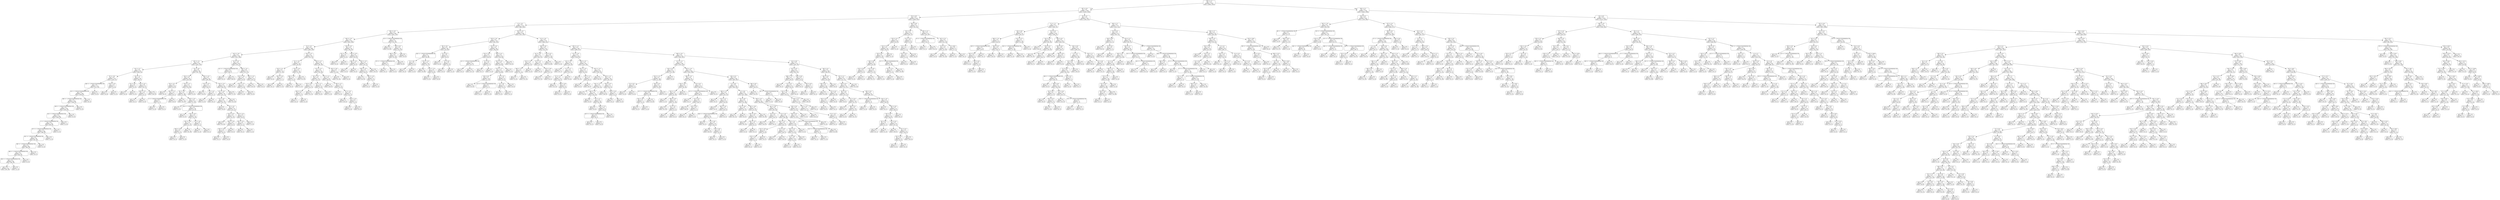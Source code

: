 digraph Tree {
node [shape=box, style="rounded", color="black", fontname=helvetica] ;
edge [fontname=helvetica] ;
0 [label="399 <= 1.3\ngini = 0.5\nsamples = 3347\nvalue = [2602, 2614]"] ;
1 [label="387 <= 0.5\ngini = 0.5\nsamples = 1585\nvalue = [1339, 1106]"] ;
0 -> 1 [labeldistance=2.5, labelangle=45, headlabel="True"] ;
2 [label="153 <= 0.6\ngini = 0.5\nsamples = 1251\nvalue = [1003, 915]"] ;
1 -> 2 ;
3 [label="6 <= -2.0\ngini = 0.5\nsamples = 1172\nvalue = [962, 824]"] ;
2 -> 3 ;
4 [label="302 <= -0.4\ngini = 0.5\nsamples = 463\nvalue = [435, 279]"] ;
3 -> 4 ;
5 [label="160 <= -1.9\ngini = 0.5\nsamples = 433\nvalue = [422, 249]"] ;
4 -> 5 ;
6 [label="22 <= -3.2\ngini = 0.5\nsamples = 388\nvalue = [364, 239]"] ;
5 -> 6 ;
7 [label="102 <= -3.9\ngini = 0.5\nsamples = 303\nvalue = [311, 166]"] ;
6 -> 7 ;
8 [label="287 <= -5.1\ngini = 0.5\nsamples = 255\nvalue = [235, 154]"] ;
7 -> 8 ;
9 [label="85 <= -5.7\ngini = 0.4\nsamples = 157\nvalue = [168, 76]"] ;
8 -> 9 ;
10 [label="87 <= -5.8\ngini = 0.5\nsamples = 121\nvalue = [119, 71]"] ;
9 -> 10 ;
11 [label="269 <= -1.7014117331926443e+38\ngini = 0.5\nsamples = 114\nvalue = [117, 62]"] ;
10 -> 11 ;
12 [label="56 <= -1.7014117331926443e+38\ngini = 0.5\nsamples = 108\nvalue = [108, 62]"] ;
11 -> 12 ;
13 [label="389 <= -1.7014117331926443e+38\ngini = 0.5\nsamples = 106\nvalue = [108, 59]"] ;
12 -> 13 ;
14 [label="199 <= -1.7014117331926443e+38\ngini = 0.5\nsamples = 104\nvalue = [103, 59]"] ;
13 -> 14 ;
15 [label="38 <= -1.7014117331926443e+38\ngini = 0.5\nsamples = 102\nvalue = [100, 59]"] ;
14 -> 15 ;
16 [label="1 <= -1.7014117331926443e+38\ngini = 0.5\nsamples = 101\nvalue = [99, 59]"] ;
15 -> 16 ;
17 [label="357 <= -1.7014117331926443e+38\ngini = 0.5\nsamples = 100\nvalue = [98, 59]"] ;
16 -> 17 ;
18 [label="301 <= -1.7014117331926443e+38\ngini = 0.5\nsamples = 99\nvalue = [97, 59]"] ;
17 -> 18 ;
19 [label="360 <= -1.7014117331926443e+38\ngini = 0.5\nsamples = 98\nvalue = [96, 59]"] ;
18 -> 19 ;
20 [label="380 <= -1.7014117331926443e+38\ngini = 0.5\nsamples = 97\nvalue = [96, 58]"] ;
19 -> 20 ;
21 [label="384 <= -1.7014117331926443e+38\ngini = 0.5\nsamples = 96\nvalue = [94, 58]"] ;
20 -> 21 ;
22 [label="gini = 0.5\nsamples = 95\nvalue = [93, 58]"] ;
21 -> 22 ;
23 [label="gini = 0.0\nsamples = 1\nvalue = [1, 0]"] ;
21 -> 23 ;
24 [label="gini = 0.0\nsamples = 1\nvalue = [2, 0]"] ;
20 -> 24 ;
25 [label="gini = 0.0\nsamples = 1\nvalue = [0, 1]"] ;
19 -> 25 ;
26 [label="gini = 0.0\nsamples = 1\nvalue = [1, 0]"] ;
18 -> 26 ;
27 [label="gini = 0.0\nsamples = 1\nvalue = [1, 0]"] ;
17 -> 27 ;
28 [label="gini = 0.0\nsamples = 1\nvalue = [1, 0]"] ;
16 -> 28 ;
29 [label="gini = 0.0\nsamples = 1\nvalue = [1, 0]"] ;
15 -> 29 ;
30 [label="gini = 0.0\nsamples = 2\nvalue = [3, 0]"] ;
14 -> 30 ;
31 [label="gini = 0.0\nsamples = 2\nvalue = [5, 0]"] ;
13 -> 31 ;
32 [label="gini = 0.0\nsamples = 2\nvalue = [0, 3]"] ;
12 -> 32 ;
33 [label="gini = 0.0\nsamples = 6\nvalue = [9, 0]"] ;
11 -> 33 ;
34 [label="378 <= -4.4\ngini = 0.3\nsamples = 7\nvalue = [2, 9]"] ;
10 -> 34 ;
35 [label="gini = 0.0\nsamples = 5\nvalue = [0, 9]"] ;
34 -> 35 ;
36 [label="gini = 0.0\nsamples = 2\nvalue = [2, 0]"] ;
34 -> 36 ;
37 [label="26 <= -5.7\ngini = 0.2\nsamples = 36\nvalue = [49, 5]"] ;
9 -> 37 ;
38 [label="45 <= -5.6\ngini = 0.4\nsamples = 4\nvalue = [2, 4]"] ;
37 -> 38 ;
39 [label="gini = 0.0\nsamples = 2\nvalue = [0, 4]"] ;
38 -> 39 ;
40 [label="gini = 0.0\nsamples = 2\nvalue = [2, 0]"] ;
38 -> 40 ;
41 [label="323 <= -6.1\ngini = 0.0\nsamples = 32\nvalue = [47, 1]"] ;
37 -> 41 ;
42 [label="259 <= -5.3\ngini = 0.4\nsamples = 3\nvalue = [2, 1]"] ;
41 -> 42 ;
43 [label="gini = 0.0\nsamples = 1\nvalue = [0, 1]"] ;
42 -> 43 ;
44 [label="gini = 0.0\nsamples = 2\nvalue = [2, 0]"] ;
42 -> 44 ;
45 [label="gini = 0.0\nsamples = 29\nvalue = [45, 0]"] ;
41 -> 45 ;
46 [label="20 <= -4.6\ngini = 0.5\nsamples = 98\nvalue = [67, 78]"] ;
8 -> 46 ;
47 [label="330 <= -5.0\ngini = 0.4\nsamples = 44\nvalue = [19, 50]"] ;
46 -> 47 ;
48 [label="38 <= -5.1\ngini = 0.4\nsamples = 10\nvalue = [9, 4]"] ;
47 -> 48 ;
49 [label="gini = 0.0\nsamples = 3\nvalue = [0, 3]"] ;
48 -> 49 ;
50 [label="261 <= -5.1\ngini = 0.2\nsamples = 7\nvalue = [9, 1]"] ;
48 -> 50 ;
51 [label="2 <= -1.7014117331926443e+38\ngini = 0.5\nsamples = 2\nvalue = [1, 1]"] ;
50 -> 51 ;
52 [label="gini = 0.0\nsamples = 1\nvalue = [1, 0]"] ;
51 -> 52 ;
53 [label="gini = 0.0\nsamples = 1\nvalue = [0, 1]"] ;
51 -> 53 ;
54 [label="gini = 0.0\nsamples = 5\nvalue = [8, 0]"] ;
50 -> 54 ;
55 [label="270 <= -1.3\ngini = 0.3\nsamples = 34\nvalue = [10, 46]"] ;
47 -> 55 ;
56 [label="85 <= -4.9\ngini = 0.2\nsamples = 32\nvalue = [7, 46]"] ;
55 -> 56 ;
57 [label="gini = 0.0\nsamples = 14\nvalue = [0, 24]"] ;
56 -> 57 ;
58 [label="198 <= -5.0\ngini = 0.4\nsamples = 18\nvalue = [7, 22]"] ;
56 -> 58 ;
59 [label="gini = 0.0\nsamples = 2\nvalue = [3, 0]"] ;
58 -> 59 ;
60 [label="259 <= -1.7014117331926443e+38\ngini = 0.3\nsamples = 16\nvalue = [4, 22]"] ;
58 -> 60 ;
61 [label="gini = 0.0\nsamples = 1\nvalue = [2, 0]"] ;
60 -> 61 ;
62 [label="393 <= -4.6\ngini = 0.2\nsamples = 15\nvalue = [2, 22]"] ;
60 -> 62 ;
63 [label="291 <= -4.8\ngini = 0.1\nsamples = 13\nvalue = [1, 21]"] ;
62 -> 63 ;
64 [label="208 <= -4.9\ngini = 0.4\nsamples = 2\nvalue = [1, 3]"] ;
63 -> 64 ;
65 [label="gini = 0.0\nsamples = 1\nvalue = [0, 3]"] ;
64 -> 65 ;
66 [label="gini = 0.0\nsamples = 1\nvalue = [1, 0]"] ;
64 -> 66 ;
67 [label="gini = 0.0\nsamples = 11\nvalue = [0, 18]"] ;
63 -> 67 ;
68 [label="67 <= -3.9\ngini = 0.5\nsamples = 2\nvalue = [1, 1]"] ;
62 -> 68 ;
69 [label="gini = 0.0\nsamples = 1\nvalue = [1, 0]"] ;
68 -> 69 ;
70 [label="gini = 0.0\nsamples = 1\nvalue = [0, 1]"] ;
68 -> 70 ;
71 [label="gini = 0.0\nsamples = 2\nvalue = [3, 0]"] ;
55 -> 71 ;
72 [label="284 <= -4.5\ngini = 0.5\nsamples = 54\nvalue = [48, 28]"] ;
46 -> 72 ;
73 [label="273 <= -4.3\ngini = 0.1\nsamples = 14\nvalue = [20, 1]"] ;
72 -> 73 ;
74 [label="gini = 0.0\nsamples = 12\nvalue = [19, 0]"] ;
73 -> 74 ;
75 [label="70 <= -4.2\ngini = 0.5\nsamples = 2\nvalue = [1, 1]"] ;
73 -> 75 ;
76 [label="gini = 0.0\nsamples = 1\nvalue = [1, 0]"] ;
75 -> 76 ;
77 [label="gini = 0.0\nsamples = 1\nvalue = [0, 1]"] ;
75 -> 77 ;
78 [label="254 <= -3.5\ngini = 0.5\nsamples = 40\nvalue = [28, 27]"] ;
72 -> 78 ;
79 [label="237 <= -4.0\ngini = 0.5\nsamples = 34\nvalue = [21, 27]"] ;
78 -> 79 ;
80 [label="25 <= -4.8\ngini = 0.5\nsamples = 28\nvalue = [21, 17]"] ;
79 -> 80 ;
81 [label="gini = 0.0\nsamples = 5\nvalue = [9, 0]"] ;
80 -> 81 ;
82 [label="39 <= -4.2\ngini = 0.5\nsamples = 23\nvalue = [12, 17]"] ;
80 -> 82 ;
83 [label="118 <= -4.4\ngini = 0.3\nsamples = 15\nvalue = [4, 15]"] ;
82 -> 83 ;
84 [label="gini = 0.0\nsamples = 7\nvalue = [0, 10]"] ;
83 -> 84 ;
85 [label="283 <= -3.9\ngini = 0.5\nsamples = 8\nvalue = [4, 5]"] ;
83 -> 85 ;
86 [label="100 <= -4.4\ngini = 0.3\nsamples = 5\nvalue = [4, 1]"] ;
85 -> 86 ;
87 [label="gini = 0.0\nsamples = 1\nvalue = [0, 1]"] ;
86 -> 87 ;
88 [label="gini = 0.0\nsamples = 4\nvalue = [4, 0]"] ;
86 -> 88 ;
89 [label="gini = 0.0\nsamples = 3\nvalue = [0, 4]"] ;
85 -> 89 ;
90 [label="124 <= -4.2\ngini = 0.3\nsamples = 8\nvalue = [8, 2]"] ;
82 -> 90 ;
91 [label="293 <= -4.3\ngini = 0.4\nsamples = 3\nvalue = [1, 2]"] ;
90 -> 91 ;
92 [label="gini = 0.0\nsamples = 2\nvalue = [0, 2]"] ;
91 -> 92 ;
93 [label="gini = 0.0\nsamples = 1\nvalue = [1, 0]"] ;
91 -> 93 ;
94 [label="gini = 0.0\nsamples = 5\nvalue = [7, 0]"] ;
90 -> 94 ;
95 [label="gini = 0.0\nsamples = 6\nvalue = [0, 10]"] ;
79 -> 95 ;
96 [label="gini = 0.0\nsamples = 6\nvalue = [7, 0]"] ;
78 -> 96 ;
97 [label="61 <= -3.5\ngini = 0.2\nsamples = 48\nvalue = [76, 12]"] ;
7 -> 97 ;
98 [label="211 <= -1.7014117331926443e+38\ngini = 0.0\nsamples = 26\nvalue = [49, 1]"] ;
97 -> 98 ;
99 [label="gini = 0.0\nsamples = 1\nvalue = [0, 1]"] ;
98 -> 99 ;
100 [label="gini = 0.0\nsamples = 25\nvalue = [49, 0]"] ;
98 -> 100 ;
101 [label="188 <= -3.4\ngini = 0.4\nsamples = 22\nvalue = [27, 11]"] ;
97 -> 101 ;
102 [label="315 <= -3.8\ngini = 0.4\nsamples = 8\nvalue = [4, 9]"] ;
101 -> 102 ;
103 [label="gini = 0.0\nsamples = 2\nvalue = [3, 0]"] ;
102 -> 103 ;
104 [label="255 <= -3.7\ngini = 0.2\nsamples = 6\nvalue = [1, 9]"] ;
102 -> 104 ;
105 [label="gini = 0.0\nsamples = 1\nvalue = [1, 0]"] ;
104 -> 105 ;
106 [label="gini = 0.0\nsamples = 5\nvalue = [0, 9]"] ;
104 -> 106 ;
107 [label="304 <= -2.4\ngini = 0.1\nsamples = 14\nvalue = [23, 2]"] ;
101 -> 107 ;
108 [label="gini = 0.0\nsamples = 12\nvalue = [23, 0]"] ;
107 -> 108 ;
109 [label="gini = 0.0\nsamples = 2\nvalue = [0, 2]"] ;
107 -> 109 ;
110 [label="370 <= -2.7\ngini = 0.5\nsamples = 85\nvalue = [53, 73]"] ;
6 -> 110 ;
111 [label="33 <= -2.9\ngini = 0.3\nsamples = 35\nvalue = [8, 45]"] ;
110 -> 111 ;
112 [label="116 <= -5.1\ngini = 0.5\nsamples = 14\nvalue = [7, 10]"] ;
111 -> 112 ;
113 [label="gini = 0.0\nsamples = 7\nvalue = [0, 9]"] ;
112 -> 113 ;
114 [label="262 <= -4.0\ngini = 0.2\nsamples = 7\nvalue = [7, 1]"] ;
112 -> 114 ;
115 [label="gini = 0.0\nsamples = 1\nvalue = [0, 1]"] ;
114 -> 115 ;
116 [label="gini = 0.0\nsamples = 6\nvalue = [7, 0]"] ;
114 -> 116 ;
117 [label="170 <= -3.0\ngini = 0.1\nsamples = 21\nvalue = [1, 35]"] ;
111 -> 117 ;
118 [label="268 <= -3.0\ngini = 0.3\nsamples = 3\nvalue = [1, 4]"] ;
117 -> 118 ;
119 [label="gini = 0.0\nsamples = 2\nvalue = [0, 4]"] ;
118 -> 119 ;
120 [label="gini = 0.0\nsamples = 1\nvalue = [1, 0]"] ;
118 -> 120 ;
121 [label="gini = 0.0\nsamples = 18\nvalue = [0, 31]"] ;
117 -> 121 ;
122 [label="259 <= -1.3\ngini = 0.5\nsamples = 50\nvalue = [45, 28]"] ;
110 -> 122 ;
123 [label="217 <= -2.3\ngini = 0.4\nsamples = 43\nvalue = [43, 18]"] ;
122 -> 123 ;
124 [label="49 <= -2.3\ngini = 0.5\nsamples = 19\nvalue = [13, 12]"] ;
123 -> 124 ;
125 [label="179 <= -2.6\ngini = 0.3\nsamples = 13\nvalue = [12, 3]"] ;
124 -> 125 ;
126 [label="282 <= -2.1\ngini = 0.4\nsamples = 4\nvalue = [1, 3]"] ;
125 -> 126 ;
127 [label="gini = 0.0\nsamples = 3\nvalue = [0, 3]"] ;
126 -> 127 ;
128 [label="gini = 0.0\nsamples = 1\nvalue = [1, 0]"] ;
126 -> 128 ;
129 [label="gini = 0.0\nsamples = 9\nvalue = [11, 0]"] ;
125 -> 129 ;
130 [label="81 <= -1.7\ngini = 0.2\nsamples = 6\nvalue = [1, 9]"] ;
124 -> 130 ;
131 [label="gini = 0.0\nsamples = 5\nvalue = [0, 9]"] ;
130 -> 131 ;
132 [label="gini = 0.0\nsamples = 1\nvalue = [1, 0]"] ;
130 -> 132 ;
133 [label="374 <= -2.1\ngini = 0.3\nsamples = 24\nvalue = [30, 6]"] ;
123 -> 133 ;
134 [label="gini = 0.0\nsamples = 12\nvalue = [19, 0]"] ;
133 -> 134 ;
135 [label="148 <= -2.1\ngini = 0.5\nsamples = 12\nvalue = [11, 6]"] ;
133 -> 135 ;
136 [label="gini = 0.0\nsamples = 3\nvalue = [0, 4]"] ;
135 -> 136 ;
137 [label="91 <= -2.0\ngini = 0.3\nsamples = 9\nvalue = [11, 2]"] ;
135 -> 137 ;
138 [label="gini = 0.0\nsamples = 6\nvalue = [10, 0]"] ;
137 -> 138 ;
139 [label="343 <= -2.0\ngini = 0.4\nsamples = 3\nvalue = [1, 2]"] ;
137 -> 139 ;
140 [label="gini = 0.0\nsamples = 1\nvalue = [1, 0]"] ;
139 -> 140 ;
141 [label="gini = 0.0\nsamples = 2\nvalue = [0, 2]"] ;
139 -> 141 ;
142 [label="205 <= -0.6\ngini = 0.3\nsamples = 7\nvalue = [2, 10]"] ;
122 -> 142 ;
143 [label="gini = 0.0\nsamples = 5\nvalue = [0, 10]"] ;
142 -> 143 ;
144 [label="gini = 0.0\nsamples = 2\nvalue = [2, 0]"] ;
142 -> 144 ;
145 [label="163 <= -2.9\ngini = 0.3\nsamples = 45\nvalue = [58, 10]"] ;
5 -> 145 ;
146 [label="151 <= -1.5\ngini = 0.5\nsamples = 5\nvalue = [3, 4]"] ;
145 -> 146 ;
147 [label="gini = 0.0\nsamples = 3\nvalue = [0, 4]"] ;
146 -> 147 ;
148 [label="gini = 0.0\nsamples = 2\nvalue = [3, 0]"] ;
146 -> 148 ;
149 [label="344 <= -2.9\ngini = 0.2\nsamples = 40\nvalue = [55, 6]"] ;
145 -> 149 ;
150 [label="186 <= -1.6\ngini = 0.5\nsamples = 6\nvalue = [4, 4]"] ;
149 -> 150 ;
151 [label="gini = 0.0\nsamples = 3\nvalue = [4, 0]"] ;
150 -> 151 ;
152 [label="gini = 0.0\nsamples = 3\nvalue = [0, 4]"] ;
150 -> 152 ;
153 [label="350 <= -1.9\ngini = 0.1\nsamples = 34\nvalue = [51, 2]"] ;
149 -> 153 ;
154 [label="390 <= -2.0\ngini = 0.2\nsamples = 14\nvalue = [16, 2]"] ;
153 -> 154 ;
155 [label="gini = 0.0\nsamples = 10\nvalue = [14, 0]"] ;
154 -> 155 ;
156 [label="385 <= -1.9\ngini = 0.5\nsamples = 4\nvalue = [2, 2]"] ;
154 -> 156 ;
157 [label="gini = 0.0\nsamples = 2\nvalue = [0, 2]"] ;
156 -> 157 ;
158 [label="gini = 0.0\nsamples = 2\nvalue = [2, 0]"] ;
156 -> 158 ;
159 [label="gini = 0.0\nsamples = 20\nvalue = [35, 0]"] ;
153 -> 159 ;
160 [label="35 <= -1.7014117331926443e+38\ngini = 0.4\nsamples = 30\nvalue = [13, 30]"] ;
4 -> 160 ;
161 [label="gini = 0.0\nsamples = 14\nvalue = [0, 20]"] ;
160 -> 161 ;
162 [label="236 <= 0.4\ngini = 0.5\nsamples = 16\nvalue = [13, 10]"] ;
160 -> 162 ;
163 [label="380 <= -0.4\ngini = 0.4\nsamples = 10\nvalue = [4, 10]"] ;
162 -> 163 ;
164 [label="272 <= -1.7014117331926443e+38\ngini = 0.3\nsamples = 4\nvalue = [4, 1]"] ;
163 -> 164 ;
165 [label="gini = 0.0\nsamples = 1\nvalue = [0, 1]"] ;
164 -> 165 ;
166 [label="gini = 0.0\nsamples = 3\nvalue = [4, 0]"] ;
164 -> 166 ;
167 [label="gini = 0.0\nsamples = 6\nvalue = [0, 9]"] ;
163 -> 167 ;
168 [label="gini = 0.0\nsamples = 6\nvalue = [9, 0]"] ;
162 -> 168 ;
169 [label="324 <= -1.8\ngini = 0.5\nsamples = 709\nvalue = [527, 545]"] ;
3 -> 169 ;
170 [label="178 <= -1.8\ngini = 0.4\nsamples = 130\nvalue = [58, 133]"] ;
169 -> 170 ;
171 [label="86 <= -0.2\ngini = 0.2\nsamples = 66\nvalue = [12, 84]"] ;
170 -> 171 ;
172 [label="204 <= -1.7014117331926443e+38\ngini = 0.1\nsamples = 58\nvalue = [6, 80]"] ;
171 -> 172 ;
173 [label="9 <= -0.9\ngini = 0.5\nsamples = 5\nvalue = [3, 3]"] ;
172 -> 173 ;
174 [label="gini = 0.0\nsamples = 2\nvalue = [0, 3]"] ;
173 -> 174 ;
175 [label="gini = 0.0\nsamples = 3\nvalue = [3, 0]"] ;
173 -> 175 ;
176 [label="274 <= -1.8\ngini = 0.1\nsamples = 53\nvalue = [3, 77]"] ;
172 -> 176 ;
177 [label="gini = 0.0\nsamples = 45\nvalue = [0, 69]"] ;
176 -> 177 ;
178 [label="214 <= -1.9\ngini = 0.4\nsamples = 8\nvalue = [3, 8]"] ;
176 -> 178 ;
179 [label="gini = 0.0\nsamples = 2\nvalue = [3, 0]"] ;
178 -> 179 ;
180 [label="gini = 0.0\nsamples = 6\nvalue = [0, 8]"] ;
178 -> 180 ;
181 [label="23 <= 0.2\ngini = 0.5\nsamples = 8\nvalue = [6, 4]"] ;
171 -> 181 ;
182 [label="gini = 0.0\nsamples = 4\nvalue = [5, 0]"] ;
181 -> 182 ;
183 [label="37 <= 0.9\ngini = 0.3\nsamples = 4\nvalue = [1, 4]"] ;
181 -> 183 ;
184 [label="gini = 0.0\nsamples = 3\nvalue = [0, 4]"] ;
183 -> 184 ;
185 [label="gini = 0.0\nsamples = 1\nvalue = [1, 0]"] ;
183 -> 185 ;
186 [label="155 <= -1.6\ngini = 0.5\nsamples = 64\nvalue = [46, 49]"] ;
170 -> 186 ;
187 [label="374 <= -0.5\ngini = 0.4\nsamples = 21\nvalue = [28, 9]"] ;
186 -> 187 ;
188 [label="54 <= -1.7014117331926443e+38\ngini = 0.1\nsamples = 16\nvalue = [27, 2]"] ;
187 -> 188 ;
189 [label="gini = 0.0\nsamples = 1\nvalue = [0, 2]"] ;
188 -> 189 ;
190 [label="gini = 0.0\nsamples = 15\nvalue = [27, 0]"] ;
188 -> 190 ;
191 [label="37 <= 0.3\ngini = 0.2\nsamples = 5\nvalue = [1, 7]"] ;
187 -> 191 ;
192 [label="gini = 0.0\nsamples = 4\nvalue = [0, 7]"] ;
191 -> 192 ;
193 [label="gini = 0.0\nsamples = 1\nvalue = [1, 0]"] ;
191 -> 193 ;
194 [label="185 <= -0.7\ngini = 0.4\nsamples = 43\nvalue = [18, 40]"] ;
186 -> 194 ;
195 [label="341 <= -0.3\ngini = 0.3\nsamples = 34\nvalue = [8, 40]"] ;
194 -> 195 ;
196 [label="122 <= -1.3\ngini = 0.2\nsamples = 32\nvalue = [6, 40]"] ;
195 -> 196 ;
197 [label="230 <= 0.4\ngini = 0.1\nsamples = 24\nvalue = [1, 35]"] ;
196 -> 197 ;
198 [label="gini = 0.0\nsamples = 22\nvalue = [0, 34]"] ;
197 -> 198 ;
199 [label="112 <= -1.7014117331926443e+38\ngini = 0.5\nsamples = 2\nvalue = [1, 1]"] ;
197 -> 199 ;
200 [label="gini = 0.0\nsamples = 1\nvalue = [0, 1]"] ;
199 -> 200 ;
201 [label="gini = 0.0\nsamples = 1\nvalue = [1, 0]"] ;
199 -> 201 ;
202 [label="12 <= -0.7\ngini = 0.5\nsamples = 8\nvalue = [5, 5]"] ;
196 -> 202 ;
203 [label="8 <= -0.9\ngini = 0.3\nsamples = 6\nvalue = [5, 1]"] ;
202 -> 203 ;
204 [label="gini = 0.0\nsamples = 5\nvalue = [5, 0]"] ;
203 -> 204 ;
205 [label="gini = 0.0\nsamples = 1\nvalue = [0, 1]"] ;
203 -> 205 ;
206 [label="gini = 0.0\nsamples = 2\nvalue = [0, 4]"] ;
202 -> 206 ;
207 [label="gini = 0.0\nsamples = 2\nvalue = [2, 0]"] ;
195 -> 207 ;
208 [label="gini = 0.0\nsamples = 9\nvalue = [10, 0]"] ;
194 -> 208 ;
209 [label="25 <= -1.8\ngini = 0.5\nsamples = 579\nvalue = [469, 412]"] ;
169 -> 209 ;
210 [label="198 <= -0.8\ngini = 0.4\nsamples = 43\nvalue = [21, 55]"] ;
209 -> 210 ;
211 [label="62 <= -1.8\ngini = 0.5\nsamples = 20\nvalue = [20, 15]"] ;
210 -> 211 ;
212 [label="223 <= -1.0\ngini = 0.3\nsamples = 9\nvalue = [3, 12]"] ;
211 -> 212 ;
213 [label="289 <= -3.1\ngini = 0.1\nsamples = 7\nvalue = [1, 12]"] ;
212 -> 213 ;
214 [label="gini = 0.0\nsamples = 1\nvalue = [1, 0]"] ;
213 -> 214 ;
215 [label="gini = 0.0\nsamples = 6\nvalue = [0, 12]"] ;
213 -> 215 ;
216 [label="gini = 0.0\nsamples = 2\nvalue = [2, 0]"] ;
212 -> 216 ;
217 [label="87 <= -2.1\ngini = 0.3\nsamples = 11\nvalue = [17, 3]"] ;
211 -> 217 ;
218 [label="gini = 0.0\nsamples = 2\nvalue = [0, 2]"] ;
217 -> 218 ;
219 [label="376 <= -0.8\ngini = 0.1\nsamples = 9\nvalue = [17, 1]"] ;
217 -> 219 ;
220 [label="gini = 0.0\nsamples = 8\nvalue = [17, 0]"] ;
219 -> 220 ;
221 [label="gini = 0.0\nsamples = 1\nvalue = [0, 1]"] ;
219 -> 221 ;
222 [label="110 <= 0.3\ngini = 0.0\nsamples = 23\nvalue = [1, 40]"] ;
210 -> 222 ;
223 [label="gini = 0.0\nsamples = 22\nvalue = [0, 40]"] ;
222 -> 223 ;
224 [label="gini = 0.0\nsamples = 1\nvalue = [1, 0]"] ;
222 -> 224 ;
225 [label="265 <= -1.2\ngini = 0.5\nsamples = 536\nvalue = [448, 357]"] ;
209 -> 225 ;
226 [label="117 <= -1.8\ngini = 0.4\nsamples = 125\nvalue = [128, 50]"] ;
225 -> 226 ;
227 [label="122 <= -1.9\ngini = 0.5\nsamples = 26\nvalue = [15, 20]"] ;
226 -> 227 ;
228 [label="gini = 0.0\nsamples = 5\nvalue = [0, 7]"] ;
227 -> 228 ;
229 [label="71 <= -1.1\ngini = 0.5\nsamples = 21\nvalue = [15, 13]"] ;
227 -> 229 ;
230 [label="47 <= -1.3\ngini = 0.4\nsamples = 14\nvalue = [15, 5]"] ;
229 -> 230 ;
231 [label="gini = 0.0\nsamples = 8\nvalue = [11, 0]"] ;
230 -> 231 ;
232 [label="388 <= -0.9\ngini = 0.5\nsamples = 6\nvalue = [4, 5]"] ;
230 -> 232 ;
233 [label="gini = 0.0\nsamples = 3\nvalue = [0, 5]"] ;
232 -> 233 ;
234 [label="gini = 0.0\nsamples = 3\nvalue = [4, 0]"] ;
232 -> 234 ;
235 [label="gini = 0.0\nsamples = 7\nvalue = [0, 8]"] ;
229 -> 235 ;
236 [label="339 <= -1.9\ngini = 0.3\nsamples = 99\nvalue = [113, 30]"] ;
226 -> 236 ;
237 [label="241 <= -1.6\ngini = 0.5\nsamples = 15\nvalue = [8, 14]"] ;
236 -> 237 ;
238 [label="gini = 0.0\nsamples = 8\nvalue = [0, 12]"] ;
237 -> 238 ;
239 [label="122 <= -1.7\ngini = 0.3\nsamples = 7\nvalue = [8, 2]"] ;
237 -> 239 ;
240 [label="gini = 0.0\nsamples = 2\nvalue = [0, 2]"] ;
239 -> 240 ;
241 [label="gini = 0.0\nsamples = 5\nvalue = [8, 0]"] ;
239 -> 241 ;
242 [label="307 <= -1.5\ngini = 0.2\nsamples = 84\nvalue = [105, 16]"] ;
236 -> 242 ;
243 [label="gini = 0.0\nsamples = 26\nvalue = [44, 0]"] ;
242 -> 243 ;
244 [label="158 <= -1.3\ngini = 0.3\nsamples = 58\nvalue = [61, 16]"] ;
242 -> 244 ;
245 [label="361 <= -1.7\ngini = 0.5\nsamples = 27\nvalue = [20, 14]"] ;
244 -> 245 ;
246 [label="gini = 0.0\nsamples = 6\nvalue = [10, 0]"] ;
245 -> 246 ;
247 [label="268 <= -1.5\ngini = 0.5\nsamples = 21\nvalue = [10, 14]"] ;
245 -> 247 ;
248 [label="gini = 0.0\nsamples = 3\nvalue = [4, 0]"] ;
247 -> 248 ;
249 [label="73 <= -1.5\ngini = 0.4\nsamples = 18\nvalue = [6, 14]"] ;
247 -> 249 ;
250 [label="gini = 0.0\nsamples = 7\nvalue = [0, 9]"] ;
249 -> 250 ;
251 [label="306 <= -1.3\ngini = 0.5\nsamples = 11\nvalue = [6, 5]"] ;
249 -> 251 ;
252 [label="267 <= -1.7014117331926443e+38\ngini = 0.2\nsamples = 7\nvalue = [6, 1]"] ;
251 -> 252 ;
253 [label="gini = 0.0\nsamples = 1\nvalue = [0, 1]"] ;
252 -> 253 ;
254 [label="gini = 0.0\nsamples = 6\nvalue = [6, 0]"] ;
252 -> 254 ;
255 [label="gini = 0.0\nsamples = 4\nvalue = [0, 4]"] ;
251 -> 255 ;
256 [label="350 <= -0.3\ngini = 0.1\nsamples = 31\nvalue = [41, 2]"] ;
244 -> 256 ;
257 [label="gini = 0.0\nsamples = 26\nvalue = [38, 0]"] ;
256 -> 257 ;
258 [label="256 <= -0.4\ngini = 0.5\nsamples = 5\nvalue = [3, 2]"] ;
256 -> 258 ;
259 [label="gini = 0.0\nsamples = 2\nvalue = [0, 2]"] ;
258 -> 259 ;
260 [label="gini = 0.0\nsamples = 3\nvalue = [3, 0]"] ;
258 -> 260 ;
261 [label="399 <= -0.2\ngini = 0.5\nsamples = 411\nvalue = [320, 307]"] ;
225 -> 261 ;
262 [label="117 <= -1.3\ngini = 0.5\nsamples = 240\nvalue = [153, 214]"] ;
261 -> 262 ;
263 [label="150 <= 0.2\ngini = 0.3\nsamples = 36\nvalue = [11, 48]"] ;
262 -> 263 ;
264 [label="103 <= -1.4\ngini = 0.2\nsamples = 33\nvalue = [7, 48]"] ;
263 -> 264 ;
265 [label="14 <= 0.3\ngini = 0.5\nsamples = 4\nvalue = [5, 4]"] ;
264 -> 265 ;
266 [label="gini = 0.0\nsamples = 3\nvalue = [5, 0]"] ;
265 -> 266 ;
267 [label="gini = 0.0\nsamples = 1\nvalue = [0, 4]"] ;
265 -> 267 ;
268 [label="164 <= 2.6\ngini = 0.1\nsamples = 29\nvalue = [2, 44]"] ;
264 -> 268 ;
269 [label="121 <= -1.7014117331926443e+38\ngini = 0.0\nsamples = 28\nvalue = [1, 44]"] ;
268 -> 269 ;
270 [label="96 <= -1.6\ngini = 0.3\nsamples = 3\nvalue = [1, 5]"] ;
269 -> 270 ;
271 [label="gini = 0.0\nsamples = 2\nvalue = [0, 5]"] ;
270 -> 271 ;
272 [label="gini = 0.0\nsamples = 1\nvalue = [1, 0]"] ;
270 -> 272 ;
273 [label="gini = 0.0\nsamples = 25\nvalue = [0, 39]"] ;
269 -> 273 ;
274 [label="gini = 0.0\nsamples = 1\nvalue = [1, 0]"] ;
268 -> 274 ;
275 [label="gini = 0.0\nsamples = 3\nvalue = [4, 0]"] ;
263 -> 275 ;
276 [label="159 <= -1.0\ngini = 0.5\nsamples = 204\nvalue = [142, 166]"] ;
262 -> 276 ;
277 [label="396 <= -1.0\ngini = 0.4\nsamples = 41\nvalue = [46, 21]"] ;
276 -> 277 ;
278 [label="220 <= -0.7\ngini = 0.4\nsamples = 17\nvalue = [8, 16]"] ;
277 -> 278 ;
279 [label="343 <= -1.2\ngini = 0.2\nsamples = 13\nvalue = [2, 16]"] ;
278 -> 279 ;
280 [label="gini = 0.0\nsamples = 1\nvalue = [1, 0]"] ;
279 -> 280 ;
281 [label="388 <= -0.9\ngini = 0.1\nsamples = 12\nvalue = [1, 16]"] ;
279 -> 281 ;
282 [label="gini = 0.0\nsamples = 10\nvalue = [0, 14]"] ;
281 -> 282 ;
283 [label="53 <= -0.7\ngini = 0.4\nsamples = 2\nvalue = [1, 2]"] ;
281 -> 283 ;
284 [label="gini = 0.0\nsamples = 1\nvalue = [1, 0]"] ;
283 -> 284 ;
285 [label="gini = 0.0\nsamples = 1\nvalue = [0, 2]"] ;
283 -> 285 ;
286 [label="gini = 0.0\nsamples = 4\nvalue = [6, 0]"] ;
278 -> 286 ;
287 [label="20 <= 0.5\ngini = 0.2\nsamples = 24\nvalue = [38, 5]"] ;
277 -> 287 ;
288 [label="115 <= -1.7014117331926443e+38\ngini = 0.1\nsamples = 22\nvalue = [38, 2]"] ;
287 -> 288 ;
289 [label="gini = 0.0\nsamples = 1\nvalue = [0, 1]"] ;
288 -> 289 ;
290 [label="115 <= 0.1\ngini = 0.0\nsamples = 21\nvalue = [38, 1]"] ;
288 -> 290 ;
291 [label="gini = 0.0\nsamples = 18\nvalue = [36, 0]"] ;
290 -> 291 ;
292 [label="145 <= 0.0\ngini = 0.4\nsamples = 3\nvalue = [2, 1]"] ;
290 -> 292 ;
293 [label="gini = 0.0\nsamples = 1\nvalue = [0, 1]"] ;
292 -> 293 ;
294 [label="gini = 0.0\nsamples = 2\nvalue = [2, 0]"] ;
292 -> 294 ;
295 [label="gini = 0.0\nsamples = 2\nvalue = [0, 3]"] ;
287 -> 295 ;
296 [label="256 <= 0.1\ngini = 0.5\nsamples = 163\nvalue = [96, 145]"] ;
276 -> 296 ;
297 [label="0 <= -0.9\ngini = 0.5\nsamples = 150\nvalue = [80, 141]"] ;
296 -> 297 ;
298 [label="280 <= -1.2\ngini = 0.5\nsamples = 29\nvalue = [23, 13]"] ;
297 -> 298 ;
299 [label="gini = 0.0\nsamples = 4\nvalue = [0, 5]"] ;
298 -> 299 ;
300 [label="60 <= -1.2\ngini = 0.4\nsamples = 25\nvalue = [23, 8]"] ;
298 -> 300 ;
301 [label="gini = 0.0\nsamples = 3\nvalue = [0, 3]"] ;
300 -> 301 ;
302 [label="385 <= -0.4\ngini = 0.3\nsamples = 22\nvalue = [23, 5]"] ;
300 -> 302 ;
303 [label="294 <= -1.7014117331926443e+38\ngini = 0.1\nsamples = 20\nvalue = [23, 2]"] ;
302 -> 303 ;
304 [label="gini = 0.0\nsamples = 1\nvalue = [0, 1]"] ;
303 -> 304 ;
305 [label="23 <= -0.8\ngini = 0.1\nsamples = 19\nvalue = [23, 1]"] ;
303 -> 305 ;
306 [label="gini = 0.0\nsamples = 16\nvalue = [20, 0]"] ;
305 -> 306 ;
307 [label="81 <= -0.6\ngini = 0.4\nsamples = 3\nvalue = [3, 1]"] ;
305 -> 307 ;
308 [label="gini = 0.0\nsamples = 1\nvalue = [0, 1]"] ;
307 -> 308 ;
309 [label="gini = 0.0\nsamples = 2\nvalue = [3, 0]"] ;
307 -> 309 ;
310 [label="gini = 0.0\nsamples = 2\nvalue = [0, 3]"] ;
302 -> 310 ;
311 [label="0 <= -0.6\ngini = 0.4\nsamples = 121\nvalue = [57, 128]"] ;
297 -> 311 ;
312 [label="58 <= -0.8\ngini = 0.2\nsamples = 52\nvalue = [11, 68]"] ;
311 -> 312 ;
313 [label="237 <= -0.8\ngini = 0.5\nsamples = 11\nvalue = [6, 11]"] ;
312 -> 313 ;
314 [label="gini = 0.0\nsamples = 6\nvalue = [0, 11]"] ;
313 -> 314 ;
315 [label="gini = 0.0\nsamples = 5\nvalue = [6, 0]"] ;
313 -> 315 ;
316 [label="266 <= -0.8\ngini = 0.1\nsamples = 41\nvalue = [5, 57]"] ;
312 -> 316 ;
317 [label="387 <= -0.9\ngini = 0.4\nsamples = 11\nvalue = [5, 13]"] ;
316 -> 317 ;
318 [label="gini = 0.0\nsamples = 5\nvalue = [0, 12]"] ;
317 -> 318 ;
319 [label="202 <= -0.7\ngini = 0.3\nsamples = 6\nvalue = [5, 1]"] ;
317 -> 319 ;
320 [label="gini = 0.0\nsamples = 5\nvalue = [5, 0]"] ;
319 -> 320 ;
321 [label="gini = 0.0\nsamples = 1\nvalue = [0, 1]"] ;
319 -> 321 ;
322 [label="gini = 0.0\nsamples = 30\nvalue = [0, 44]"] ;
316 -> 322 ;
323 [label="209 <= -0.2\ngini = 0.5\nsamples = 69\nvalue = [46, 60]"] ;
311 -> 323 ;
324 [label="363 <= -0.9\ngini = 0.5\nsamples = 49\nvalue = [42, 29]"] ;
323 -> 324 ;
325 [label="39 <= 0.2\ngini = 0.1\nsamples = 11\nvalue = [14, 1]"] ;
324 -> 325 ;
326 [label="gini = 0.0\nsamples = 10\nvalue = [14, 0]"] ;
325 -> 326 ;
327 [label="gini = 0.0\nsamples = 1\nvalue = [0, 1]"] ;
325 -> 327 ;
328 [label="13 <= -0.5\ngini = 0.5\nsamples = 38\nvalue = [28, 28]"] ;
324 -> 328 ;
329 [label="295 <= -0.7\ngini = 0.4\nsamples = 18\nvalue = [21, 7]"] ;
328 -> 329 ;
330 [label="133 <= -0.6\ngini = 0.2\nsamples = 6\nvalue = [1, 6]"] ;
329 -> 330 ;
331 [label="370 <= -0.8\ngini = 0.5\nsamples = 2\nvalue = [1, 1]"] ;
330 -> 331 ;
332 [label="gini = 0.0\nsamples = 1\nvalue = [0, 1]"] ;
331 -> 332 ;
333 [label="gini = 0.0\nsamples = 1\nvalue = [1, 0]"] ;
331 -> 333 ;
334 [label="gini = 0.0\nsamples = 4\nvalue = [0, 5]"] ;
330 -> 334 ;
335 [label="171 <= -0.6\ngini = 0.1\nsamples = 12\nvalue = [20, 1]"] ;
329 -> 335 ;
336 [label="gini = 0.0\nsamples = 1\nvalue = [0, 1]"] ;
335 -> 336 ;
337 [label="gini = 0.0\nsamples = 11\nvalue = [20, 0]"] ;
335 -> 337 ;
338 [label="89 <= -0.2\ngini = 0.4\nsamples = 20\nvalue = [7, 21]"] ;
328 -> 338 ;
339 [label="184 <= -0.2\ngini = 0.2\nsamples = 17\nvalue = [2, 21]"] ;
338 -> 339 ;
340 [label="22 <= -0.6\ngini = 0.1\nsamples = 16\nvalue = [1, 21]"] ;
339 -> 340 ;
341 [label="gini = 0.0\nsamples = 1\nvalue = [1, 0]"] ;
340 -> 341 ;
342 [label="gini = 0.0\nsamples = 15\nvalue = [0, 21]"] ;
340 -> 342 ;
343 [label="gini = 0.0\nsamples = 1\nvalue = [1, 0]"] ;
339 -> 343 ;
344 [label="gini = 0.0\nsamples = 3\nvalue = [5, 0]"] ;
338 -> 344 ;
345 [label="146 <= 0.6\ngini = 0.2\nsamples = 20\nvalue = [4, 31]"] ;
323 -> 345 ;
346 [label="358 <= 0.4\ngini = 0.1\nsamples = 19\nvalue = [2, 31]"] ;
345 -> 346 ;
347 [label="233 <= -1.7014117331926443e+38\ngini = 0.1\nsamples = 18\nvalue = [1, 31]"] ;
346 -> 347 ;
348 [label="142 <= -1.7014117331926443e+38\ngini = 0.5\nsamples = 2\nvalue = [1, 1]"] ;
347 -> 348 ;
349 [label="gini = 0.0\nsamples = 1\nvalue = [0, 1]"] ;
348 -> 349 ;
350 [label="gini = 0.0\nsamples = 1\nvalue = [1, 0]"] ;
348 -> 350 ;
351 [label="gini = 0.0\nsamples = 16\nvalue = [0, 30]"] ;
347 -> 351 ;
352 [label="gini = 0.0\nsamples = 1\nvalue = [1, 0]"] ;
346 -> 352 ;
353 [label="gini = 0.0\nsamples = 1\nvalue = [2, 0]"] ;
345 -> 353 ;
354 [label="266 <= 0.6\ngini = 0.3\nsamples = 13\nvalue = [16, 4]"] ;
296 -> 354 ;
355 [label="gini = 0.0\nsamples = 10\nvalue = [15, 0]"] ;
354 -> 355 ;
356 [label="38 <= -1.7014117331926443e+38\ngini = 0.3\nsamples = 3\nvalue = [1, 4]"] ;
354 -> 356 ;
357 [label="gini = 0.0\nsamples = 1\nvalue = [1, 0]"] ;
356 -> 357 ;
358 [label="gini = 0.0\nsamples = 2\nvalue = [0, 4]"] ;
356 -> 358 ;
359 [label="213 <= 0.0\ngini = 0.5\nsamples = 171\nvalue = [167, 93]"] ;
261 -> 359 ;
360 [label="327 <= 0.5\ngini = 0.2\nsamples = 63\nvalue = [81, 12]"] ;
359 -> 360 ;
361 [label="386 <= -1.5\ngini = 0.1\nsamples = 54\nvalue = [76, 6]"] ;
360 -> 361 ;
362 [label="gini = 0.0\nsamples = 1\nvalue = [0, 2]"] ;
361 -> 362 ;
363 [label="47 <= 0.7\ngini = 0.1\nsamples = 53\nvalue = [76, 4]"] ;
361 -> 363 ;
364 [label="134 <= -0.2\ngini = 0.0\nsamples = 51\nvalue = [76, 2]"] ;
363 -> 364 ;
365 [label="199 <= 0.2\ngini = 0.2\nsamples = 13\nvalue = [17, 2]"] ;
364 -> 365 ;
366 [label="210 <= -0.2\ngini = 0.1\nsamples = 12\nvalue = [17, 1]"] ;
365 -> 366 ;
367 [label="gini = 0.0\nsamples = 9\nvalue = [14, 0]"] ;
366 -> 367 ;
368 [label="75 <= -0.1\ngini = 0.4\nsamples = 3\nvalue = [3, 1]"] ;
366 -> 368 ;
369 [label="gini = 0.0\nsamples = 1\nvalue = [0, 1]"] ;
368 -> 369 ;
370 [label="gini = 0.0\nsamples = 2\nvalue = [3, 0]"] ;
368 -> 370 ;
371 [label="gini = 0.0\nsamples = 1\nvalue = [0, 1]"] ;
365 -> 371 ;
372 [label="gini = 0.0\nsamples = 38\nvalue = [59, 0]"] ;
364 -> 372 ;
373 [label="gini = 0.0\nsamples = 2\nvalue = [0, 2]"] ;
363 -> 373 ;
374 [label="282 <= 0.6\ngini = 0.5\nsamples = 9\nvalue = [5, 6]"] ;
360 -> 374 ;
375 [label="gini = 0.0\nsamples = 4\nvalue = [0, 5]"] ;
374 -> 375 ;
376 [label="355 <= 0.9\ngini = 0.3\nsamples = 5\nvalue = [5, 1]"] ;
374 -> 376 ;
377 [label="gini = 0.0\nsamples = 4\nvalue = [5, 0]"] ;
376 -> 377 ;
378 [label="gini = 0.0\nsamples = 1\nvalue = [0, 1]"] ;
376 -> 378 ;
379 [label="160 <= 0.1\ngini = 0.5\nsamples = 108\nvalue = [86, 81]"] ;
359 -> 379 ;
380 [label="385 <= 0.4\ngini = 0.4\nsamples = 41\nvalue = [14, 44]"] ;
379 -> 380 ;
381 [label="166 <= 0.1\ngini = 0.3\nsamples = 38\nvalue = [8, 44]"] ;
380 -> 381 ;
382 [label="gini = 0.0\nsamples = 23\nvalue = [0, 34]"] ;
381 -> 382 ;
383 [label="175 <= 0.4\ngini = 0.5\nsamples = 15\nvalue = [8, 10]"] ;
381 -> 383 ;
384 [label="303 <= 0.5\ngini = 0.2\nsamples = 9\nvalue = [8, 1]"] ;
383 -> 384 ;
385 [label="gini = 0.0\nsamples = 8\nvalue = [8, 0]"] ;
384 -> 385 ;
386 [label="gini = 0.0\nsamples = 1\nvalue = [0, 1]"] ;
384 -> 386 ;
387 [label="gini = 0.0\nsamples = 6\nvalue = [0, 9]"] ;
383 -> 387 ;
388 [label="gini = 0.0\nsamples = 3\nvalue = [6, 0]"] ;
380 -> 388 ;
389 [label="107 <= 1.2\ngini = 0.4\nsamples = 67\nvalue = [72, 37]"] ;
379 -> 389 ;
390 [label="236 <= 0.3\ngini = 0.4\nsamples = 62\nvalue = [72, 27]"] ;
389 -> 390 ;
391 [label="60 <= 0.2\ngini = 0.5\nsamples = 21\nvalue = [12, 17]"] ;
390 -> 391 ;
392 [label="gini = 0.0\nsamples = 5\nvalue = [8, 0]"] ;
391 -> 392 ;
393 [label="171 <= 0.0\ngini = 0.3\nsamples = 16\nvalue = [4, 17]"] ;
391 -> 393 ;
394 [label="gini = 0.0\nsamples = 2\nvalue = [2, 0]"] ;
393 -> 394 ;
395 [label="188 <= 0.2\ngini = 0.2\nsamples = 14\nvalue = [2, 17]"] ;
393 -> 395 ;
396 [label="gini = 0.0\nsamples = 2\nvalue = [2, 0]"] ;
395 -> 396 ;
397 [label="gini = 0.0\nsamples = 12\nvalue = [0, 17]"] ;
395 -> 397 ;
398 [label="294 <= 0.0\ngini = 0.2\nsamples = 41\nvalue = [60, 10]"] ;
390 -> 398 ;
399 [label="376 <= -1.7014117331926443e+38\ngini = 0.4\nsamples = 3\nvalue = [2, 4]"] ;
398 -> 399 ;
400 [label="gini = 0.0\nsamples = 1\nvalue = [2, 0]"] ;
399 -> 400 ;
401 [label="gini = 0.0\nsamples = 2\nvalue = [0, 4]"] ;
399 -> 401 ;
402 [label="129 <= -0.5\ngini = 0.2\nsamples = 38\nvalue = [58, 6]"] ;
398 -> 402 ;
403 [label="gini = 0.0\nsamples = 1\nvalue = [0, 1]"] ;
402 -> 403 ;
404 [label="383 <= 0.8\ngini = 0.1\nsamples = 37\nvalue = [58, 5]"] ;
402 -> 404 ;
405 [label="197 <= 0.3\ngini = 0.1\nsamples = 36\nvalue = [58, 4]"] ;
404 -> 405 ;
406 [label="49 <= 0.3\ngini = 0.5\nsamples = 2\nvalue = [1, 1]"] ;
405 -> 406 ;
407 [label="gini = 0.0\nsamples = 1\nvalue = [0, 1]"] ;
406 -> 407 ;
408 [label="gini = 0.0\nsamples = 1\nvalue = [1, 0]"] ;
406 -> 408 ;
409 [label="151 <= 0.4\ngini = 0.1\nsamples = 34\nvalue = [57, 3]"] ;
405 -> 409 ;
410 [label="gini = 0.0\nsamples = 21\nvalue = [38, 0]"] ;
409 -> 410 ;
411 [label="151 <= 0.5\ngini = 0.2\nsamples = 13\nvalue = [19, 3]"] ;
409 -> 411 ;
412 [label="252 <= 0.5\ngini = 0.5\nsamples = 6\nvalue = [3, 3]"] ;
411 -> 412 ;
413 [label="gini = 0.0\nsamples = 3\nvalue = [3, 0]"] ;
412 -> 413 ;
414 [label="gini = 0.0\nsamples = 3\nvalue = [0, 3]"] ;
412 -> 414 ;
415 [label="gini = 0.0\nsamples = 7\nvalue = [16, 0]"] ;
411 -> 415 ;
416 [label="gini = 0.0\nsamples = 1\nvalue = [0, 1]"] ;
404 -> 416 ;
417 [label="gini = 0.0\nsamples = 5\nvalue = [0, 10]"] ;
389 -> 417 ;
418 [label="283 <= 0.8\ngini = 0.4\nsamples = 79\nvalue = [41, 91]"] ;
2 -> 418 ;
419 [label="155 <= 3.7\ngini = 0.3\nsamples = 54\nvalue = [16, 71]"] ;
418 -> 419 ;
420 [label="370 <= 1.0\ngini = 0.2\nsamples = 46\nvalue = [9, 67]"] ;
419 -> 420 ;
421 [label="314 <= 1.6\ngini = 0.2\nsamples = 45\nvalue = [8, 67]"] ;
420 -> 421 ;
422 [label="120 <= 0.5\ngini = 0.2\nsamples = 44\nvalue = [7, 67]"] ;
421 -> 422 ;
423 [label="138 <= 0.0\ngini = 0.4\nsamples = 15\nvalue = [6, 19]"] ;
422 -> 423 ;
424 [label="232 <= 0.9\ngini = 0.4\nsamples = 6\nvalue = [5, 2]"] ;
423 -> 424 ;
425 [label="gini = 0.0\nsamples = 5\nvalue = [5, 0]"] ;
424 -> 425 ;
426 [label="gini = 0.0\nsamples = 1\nvalue = [0, 2]"] ;
424 -> 426 ;
427 [label="371 <= 0.8\ngini = 0.1\nsamples = 9\nvalue = [1, 17]"] ;
423 -> 427 ;
428 [label="gini = 0.0\nsamples = 8\nvalue = [0, 17]"] ;
427 -> 428 ;
429 [label="gini = 0.0\nsamples = 1\nvalue = [1, 0]"] ;
427 -> 429 ;
430 [label="52 <= -1.7014117331926443e+38\ngini = 0.0\nsamples = 29\nvalue = [1, 48]"] ;
422 -> 430 ;
431 [label="121 <= 1.0\ngini = 0.4\nsamples = 2\nvalue = [1, 2]"] ;
430 -> 431 ;
432 [label="gini = 0.0\nsamples = 1\nvalue = [1, 0]"] ;
431 -> 432 ;
433 [label="gini = 0.0\nsamples = 1\nvalue = [0, 2]"] ;
431 -> 433 ;
434 [label="gini = 0.0\nsamples = 27\nvalue = [0, 46]"] ;
430 -> 434 ;
435 [label="gini = 0.0\nsamples = 1\nvalue = [1, 0]"] ;
421 -> 435 ;
436 [label="gini = 0.0\nsamples = 1\nvalue = [1, 0]"] ;
420 -> 436 ;
437 [label="10 <= 11.2\ngini = 0.5\nsamples = 8\nvalue = [7, 4]"] ;
419 -> 437 ;
438 [label="19 <= 1.1\ngini = 0.3\nsamples = 7\nvalue = [7, 2]"] ;
437 -> 438 ;
439 [label="152 <= 8.2\ngini = 0.4\nsamples = 3\nvalue = [1, 2]"] ;
438 -> 439 ;
440 [label="gini = 0.0\nsamples = 2\nvalue = [0, 2]"] ;
439 -> 440 ;
441 [label="gini = 0.0\nsamples = 1\nvalue = [1, 0]"] ;
439 -> 441 ;
442 [label="gini = 0.0\nsamples = 4\nvalue = [6, 0]"] ;
438 -> 442 ;
443 [label="gini = 0.0\nsamples = 1\nvalue = [0, 2]"] ;
437 -> 443 ;
444 [label="206 <= 1.4\ngini = 0.5\nsamples = 25\nvalue = [25, 20]"] ;
418 -> 444 ;
445 [label="25 <= -1.7014117331926443e+38\ngini = 0.1\nsamples = 10\nvalue = [14, 1]"] ;
444 -> 445 ;
446 [label="gini = 0.0\nsamples = 1\nvalue = [0, 1]"] ;
445 -> 446 ;
447 [label="gini = 0.0\nsamples = 9\nvalue = [14, 0]"] ;
445 -> 447 ;
448 [label="347 <= 5.3\ngini = 0.5\nsamples = 15\nvalue = [11, 19]"] ;
444 -> 448 ;
449 [label="26 <= 1.0\ngini = 0.3\nsamples = 11\nvalue = [4, 18]"] ;
448 -> 449 ;
450 [label="gini = 0.0\nsamples = 3\nvalue = [4, 0]"] ;
449 -> 450 ;
451 [label="gini = 0.0\nsamples = 8\nvalue = [0, 18]"] ;
449 -> 451 ;
452 [label="8 <= 28.5\ngini = 0.2\nsamples = 4\nvalue = [7, 1]"] ;
448 -> 452 ;
453 [label="gini = 0.0\nsamples = 3\nvalue = [7, 0]"] ;
452 -> 453 ;
454 [label="gini = 0.0\nsamples = 1\nvalue = [0, 1]"] ;
452 -> 454 ;
455 [label="26 <= 1.0\ngini = 0.5\nsamples = 334\nvalue = [336, 191]"] ;
1 -> 455 ;
456 [label="71 <= -1.1\ngini = 0.4\nsamples = 177\nvalue = [203, 79]"] ;
455 -> 456 ;
457 [label="136 <= 0.6\ngini = 0.5\nsamples = 33\nvalue = [18, 27]"] ;
456 -> 457 ;
458 [label="188 <= -1.4\ngini = 0.5\nsamples = 21\nvalue = [16, 9]"] ;
457 -> 458 ;
459 [label="149 <= -1.7014117331926443e+38\ngini = 0.5\nsamples = 12\nvalue = [6, 8]"] ;
458 -> 459 ;
460 [label="355 <= 1.0\ngini = 0.2\nsamples = 5\nvalue = [6, 1]"] ;
459 -> 460 ;
461 [label="gini = 0.0\nsamples = 3\nvalue = [5, 0]"] ;
460 -> 461 ;
462 [label="292 <= 0.0\ngini = 0.5\nsamples = 2\nvalue = [1, 1]"] ;
460 -> 462 ;
463 [label="gini = 0.0\nsamples = 1\nvalue = [1, 0]"] ;
462 -> 463 ;
464 [label="gini = 0.0\nsamples = 1\nvalue = [0, 1]"] ;
462 -> 464 ;
465 [label="gini = 0.0\nsamples = 7\nvalue = [0, 7]"] ;
459 -> 465 ;
466 [label="399 <= 0.9\ngini = 0.2\nsamples = 9\nvalue = [10, 1]"] ;
458 -> 466 ;
467 [label="gini = 0.0\nsamples = 8\nvalue = [10, 0]"] ;
466 -> 467 ;
468 [label="gini = 0.0\nsamples = 1\nvalue = [0, 1]"] ;
466 -> 468 ;
469 [label="131 <= 17.7\ngini = 0.2\nsamples = 12\nvalue = [2, 18]"] ;
457 -> 469 ;
470 [label="318 <= -1.7014117331926443e+38\ngini = 0.1\nsamples = 11\nvalue = [1, 18]"] ;
469 -> 470 ;
471 [label="gini = 0.0\nsamples = 1\nvalue = [1, 0]"] ;
470 -> 471 ;
472 [label="gini = 0.0\nsamples = 10\nvalue = [0, 18]"] ;
470 -> 472 ;
473 [label="gini = 0.0\nsamples = 1\nvalue = [1, 0]"] ;
469 -> 473 ;
474 [label="372 <= 0.2\ngini = 0.3\nsamples = 144\nvalue = [185, 52]"] ;
456 -> 474 ;
475 [label="142 <= 0.3\ngini = 0.5\nsamples = 26\nvalue = [20, 20]"] ;
474 -> 475 ;
476 [label="gini = 0.0\nsamples = 7\nvalue = [10, 0]"] ;
475 -> 476 ;
477 [label="376 <= 0.2\ngini = 0.4\nsamples = 19\nvalue = [10, 20]"] ;
475 -> 477 ;
478 [label="gini = 0.0\nsamples = 8\nvalue = [0, 13]"] ;
477 -> 478 ;
479 [label="307 <= 0.7\ngini = 0.5\nsamples = 11\nvalue = [10, 7]"] ;
477 -> 479 ;
480 [label="gini = 0.0\nsamples = 4\nvalue = [0, 7]"] ;
479 -> 480 ;
481 [label="gini = 0.0\nsamples = 7\nvalue = [10, 0]"] ;
479 -> 481 ;
482 [label="185 <= 0.5\ngini = 0.3\nsamples = 118\nvalue = [165, 32]"] ;
474 -> 482 ;
483 [label="264 <= 0.8\ngini = 0.0\nsamples = 35\nvalue = [59, 1]"] ;
482 -> 483 ;
484 [label="gini = 0.0\nsamples = 30\nvalue = [54, 0]"] ;
483 -> 484 ;
485 [label="360 <= 0.9\ngini = 0.3\nsamples = 5\nvalue = [5, 1]"] ;
483 -> 485 ;
486 [label="gini = 0.0\nsamples = 1\nvalue = [0, 1]"] ;
485 -> 486 ;
487 [label="gini = 0.0\nsamples = 4\nvalue = [5, 0]"] ;
485 -> 487 ;
488 [label="344 <= 0.9\ngini = 0.4\nsamples = 83\nvalue = [106, 31]"] ;
482 -> 488 ;
489 [label="5 <= 1.0\ngini = 0.4\nsamples = 53\nvalue = [57, 28]"] ;
488 -> 489 ;
490 [label="44 <= 0.9\ngini = 0.4\nsamples = 49\nvalue = [57, 22]"] ;
489 -> 490 ;
491 [label="11 <= 0.8\ngini = 0.5\nsamples = 40\nvalue = [41, 22]"] ;
490 -> 491 ;
492 [label="300 <= -1.7014117331926443e+38\ngini = 0.4\nsamples = 33\nvalue = [39, 15]"] ;
491 -> 492 ;
493 [label="gini = 0.0\nsamples = 3\nvalue = [0, 5]"] ;
492 -> 493 ;
494 [label="180 <= 0.6\ngini = 0.3\nsamples = 30\nvalue = [39, 10]"] ;
492 -> 494 ;
495 [label="85 <= 0.5\ngini = 0.5\nsamples = 11\nvalue = [7, 7]"] ;
494 -> 495 ;
496 [label="gini = 0.0\nsamples = 5\nvalue = [6, 0]"] ;
495 -> 496 ;
497 [label="361 <= 0.5\ngini = 0.2\nsamples = 6\nvalue = [1, 7]"] ;
495 -> 497 ;
498 [label="gini = 0.0\nsamples = 1\nvalue = [1, 0]"] ;
497 -> 498 ;
499 [label="gini = 0.0\nsamples = 5\nvalue = [0, 7]"] ;
497 -> 499 ;
500 [label="113 <= 0.8\ngini = 0.2\nsamples = 19\nvalue = [32, 3]"] ;
494 -> 500 ;
501 [label="gini = 0.0\nsamples = 15\nvalue = [31, 0]"] ;
500 -> 501 ;
502 [label="272 <= -1.7014117331926443e+38\ngini = 0.4\nsamples = 4\nvalue = [1, 3]"] ;
500 -> 502 ;
503 [label="gini = 0.0\nsamples = 1\nvalue = [1, 0]"] ;
502 -> 503 ;
504 [label="gini = 0.0\nsamples = 3\nvalue = [0, 3]"] ;
502 -> 504 ;
505 [label="318 <= 0.7\ngini = 0.3\nsamples = 7\nvalue = [2, 7]"] ;
491 -> 505 ;
506 [label="gini = 0.0\nsamples = 2\nvalue = [2, 0]"] ;
505 -> 506 ;
507 [label="gini = 0.0\nsamples = 5\nvalue = [0, 7]"] ;
505 -> 507 ;
508 [label="gini = 0.0\nsamples = 9\nvalue = [16, 0]"] ;
490 -> 508 ;
509 [label="gini = 0.0\nsamples = 4\nvalue = [0, 6]"] ;
489 -> 509 ;
510 [label="96 <= 1.1\ngini = 0.1\nsamples = 30\nvalue = [49, 3]"] ;
488 -> 510 ;
511 [label="gini = 0.0\nsamples = 21\nvalue = [38, 0]"] ;
510 -> 511 ;
512 [label="81 <= 0.9\ngini = 0.3\nsamples = 9\nvalue = [11, 3]"] ;
510 -> 512 ;
513 [label="gini = 0.0\nsamples = 3\nvalue = [0, 3]"] ;
512 -> 513 ;
514 [label="gini = 0.0\nsamples = 6\nvalue = [11, 0]"] ;
512 -> 514 ;
515 [label="394 <= 1.1\ngini = 0.5\nsamples = 157\nvalue = [133, 112]"] ;
455 -> 515 ;
516 [label="272 <= 0.2\ngini = 0.5\nsamples = 79\nvalue = [50, 72]"] ;
515 -> 516 ;
517 [label="236 <= 0.8\ngini = 0.2\nsamples = 11\nvalue = [11, 1]"] ;
516 -> 517 ;
518 [label="gini = 0.0\nsamples = 9\nvalue = [10, 0]"] ;
517 -> 518 ;
519 [label="20 <= 5.9\ngini = 0.5\nsamples = 2\nvalue = [1, 1]"] ;
517 -> 519 ;
520 [label="gini = 0.0\nsamples = 1\nvalue = [0, 1]"] ;
519 -> 520 ;
521 [label="gini = 0.0\nsamples = 1\nvalue = [1, 0]"] ;
519 -> 521 ;
522 [label="216 <= 1.2\ngini = 0.5\nsamples = 68\nvalue = [39, 71]"] ;
516 -> 522 ;
523 [label="202 <= 1.1\ngini = 0.5\nsamples = 36\nvalue = [28, 32]"] ;
522 -> 523 ;
524 [label="336 <= 1.0\ngini = 0.4\nsamples = 25\nvalue = [13, 29]"] ;
523 -> 524 ;
525 [label="23 <= 2.4\ngini = 0.4\nsamples = 22\nvalue = [9, 29]"] ;
524 -> 525 ;
526 [label="164 <= 1.7\ngini = 0.3\nsamples = 20\nvalue = [5, 29]"] ;
525 -> 526 ;
527 [label="174 <= 1.2\ngini = 0.2\nsamples = 19\nvalue = [3, 29]"] ;
526 -> 527 ;
528 [label="227 <= 0.8\ngini = 0.1\nsamples = 18\nvalue = [2, 29]"] ;
527 -> 528 ;
529 [label="159 <= 0.8\ngini = 0.4\nsamples = 3\nvalue = [2, 1]"] ;
528 -> 529 ;
530 [label="gini = 0.0\nsamples = 1\nvalue = [0, 1]"] ;
529 -> 530 ;
531 [label="gini = 0.0\nsamples = 2\nvalue = [2, 0]"] ;
529 -> 531 ;
532 [label="gini = 0.0\nsamples = 15\nvalue = [0, 28]"] ;
528 -> 532 ;
533 [label="gini = 0.0\nsamples = 1\nvalue = [1, 0]"] ;
527 -> 533 ;
534 [label="gini = 0.0\nsamples = 1\nvalue = [2, 0]"] ;
526 -> 534 ;
535 [label="gini = 0.0\nsamples = 2\nvalue = [4, 0]"] ;
525 -> 535 ;
536 [label="gini = 0.0\nsamples = 3\nvalue = [4, 0]"] ;
524 -> 536 ;
537 [label="76 <= -1.7014117331926443e+38\ngini = 0.3\nsamples = 11\nvalue = [15, 3]"] ;
523 -> 537 ;
538 [label="gini = 0.0\nsamples = 2\nvalue = [0, 2]"] ;
537 -> 538 ;
539 [label="201 <= -1.7014117331926443e+38\ngini = 0.1\nsamples = 9\nvalue = [15, 1]"] ;
537 -> 539 ;
540 [label="gini = 0.0\nsamples = 1\nvalue = [0, 1]"] ;
539 -> 540 ;
541 [label="gini = 0.0\nsamples = 8\nvalue = [15, 0]"] ;
539 -> 541 ;
542 [label="184 <= -1.7014117331926443e+38\ngini = 0.3\nsamples = 32\nvalue = [11, 39]"] ;
522 -> 542 ;
543 [label="gini = 0.0\nsamples = 2\nvalue = [5, 0]"] ;
542 -> 543 ;
544 [label="260 <= -1.7014117331926443e+38\ngini = 0.2\nsamples = 30\nvalue = [6, 39]"] ;
542 -> 544 ;
545 [label="398 <= 0.4\ngini = 0.5\nsamples = 4\nvalue = [3, 3]"] ;
544 -> 545 ;
546 [label="gini = 0.0\nsamples = 2\nvalue = [3, 0]"] ;
545 -> 546 ;
547 [label="gini = 0.0\nsamples = 2\nvalue = [0, 3]"] ;
545 -> 547 ;
548 [label="21 <= -1.7014117331926443e+38\ngini = 0.1\nsamples = 26\nvalue = [3, 36]"] ;
544 -> 548 ;
549 [label="gini = 0.0\nsamples = 1\nvalue = [1, 0]"] ;
548 -> 549 ;
550 [label="57 <= -1.7014117331926443e+38\ngini = 0.1\nsamples = 25\nvalue = [2, 36]"] ;
548 -> 550 ;
551 [label="327 <= 1.5\ngini = 0.5\nsamples = 2\nvalue = [1, 1]"] ;
550 -> 551 ;
552 [label="gini = 0.0\nsamples = 1\nvalue = [1, 0]"] ;
551 -> 552 ;
553 [label="gini = 0.0\nsamples = 1\nvalue = [0, 1]"] ;
551 -> 553 ;
554 [label="6 <= -1.7014117331926443e+38\ngini = 0.1\nsamples = 23\nvalue = [1, 35]"] ;
550 -> 554 ;
555 [label="346 <= 2.0\ngini = 0.4\nsamples = 2\nvalue = [1, 3]"] ;
554 -> 555 ;
556 [label="gini = 0.0\nsamples = 1\nvalue = [1, 0]"] ;
555 -> 556 ;
557 [label="gini = 0.0\nsamples = 1\nvalue = [0, 3]"] ;
555 -> 557 ;
558 [label="gini = 0.0\nsamples = 21\nvalue = [0, 32]"] ;
554 -> 558 ;
559 [label="284 <= 7.7\ngini = 0.4\nsamples = 78\nvalue = [83, 40]"] ;
515 -> 559 ;
560 [label="293 <= 1.0\ngini = 0.4\nsamples = 54\nvalue = [70, 22]"] ;
559 -> 560 ;
561 [label="193 <= -0.2\ngini = 0.4\nsamples = 14\nvalue = [6, 15]"] ;
560 -> 561 ;
562 [label="gini = 0.0\nsamples = 3\nvalue = [4, 0]"] ;
561 -> 562 ;
563 [label="65 <= 1.0\ngini = 0.2\nsamples = 11\nvalue = [2, 15]"] ;
561 -> 563 ;
564 [label="54 <= 0.8\ngini = 0.4\nsamples = 2\nvalue = [2, 1]"] ;
563 -> 564 ;
565 [label="gini = 0.0\nsamples = 1\nvalue = [0, 1]"] ;
564 -> 565 ;
566 [label="gini = 0.0\nsamples = 1\nvalue = [2, 0]"] ;
564 -> 566 ;
567 [label="gini = 0.0\nsamples = 9\nvalue = [0, 14]"] ;
563 -> 567 ;
568 [label="5 <= 1.4\ngini = 0.2\nsamples = 40\nvalue = [64, 7]"] ;
560 -> 568 ;
569 [label="242 <= 1.3\ngini = 0.4\nsamples = 12\nvalue = [12, 5]"] ;
568 -> 569 ;
570 [label="gini = 0.0\nsamples = 7\nvalue = [11, 0]"] ;
569 -> 570 ;
571 [label="123 <= 1.6\ngini = 0.3\nsamples = 5\nvalue = [1, 5]"] ;
569 -> 571 ;
572 [label="gini = 0.0\nsamples = 4\nvalue = [0, 5]"] ;
571 -> 572 ;
573 [label="gini = 0.0\nsamples = 1\nvalue = [1, 0]"] ;
571 -> 573 ;
574 [label="52 <= 2.0\ngini = 0.1\nsamples = 28\nvalue = [52, 2]"] ;
568 -> 574 ;
575 [label="gini = 0.0\nsamples = 17\nvalue = [35, 0]"] ;
574 -> 575 ;
576 [label="112 <= 4.5\ngini = 0.2\nsamples = 11\nvalue = [17, 2]"] ;
574 -> 576 ;
577 [label="gini = 0.0\nsamples = 2\nvalue = [0, 2]"] ;
576 -> 577 ;
578 [label="gini = 0.0\nsamples = 9\nvalue = [17, 0]"] ;
576 -> 578 ;
579 [label="219 <= 16.8\ngini = 0.5\nsamples = 24\nvalue = [13, 18]"] ;
559 -> 579 ;
580 [label="350 <= -1.7014117331926443e+38\ngini = 0.3\nsamples = 17\nvalue = [5, 18]"] ;
579 -> 580 ;
581 [label="84 <= 13.3\ngini = 0.4\nsamples = 3\nvalue = [2, 1]"] ;
580 -> 581 ;
582 [label="gini = 0.0\nsamples = 2\nvalue = [2, 0]"] ;
581 -> 582 ;
583 [label="gini = 0.0\nsamples = 1\nvalue = [0, 1]"] ;
581 -> 583 ;
584 [label="380 <= 12.3\ngini = 0.3\nsamples = 14\nvalue = [3, 17]"] ;
580 -> 584 ;
585 [label="25 <= 8.1\ngini = 0.1\nsamples = 10\nvalue = [1, 15]"] ;
584 -> 585 ;
586 [label="310 <= 8.0\ngini = 0.4\nsamples = 2\nvalue = [1, 2]"] ;
585 -> 586 ;
587 [label="gini = 0.0\nsamples = 1\nvalue = [0, 2]"] ;
586 -> 587 ;
588 [label="gini = 0.0\nsamples = 1\nvalue = [1, 0]"] ;
586 -> 588 ;
589 [label="gini = 0.0\nsamples = 8\nvalue = [0, 13]"] ;
585 -> 589 ;
590 [label="350 <= 28.1\ngini = 0.5\nsamples = 4\nvalue = [2, 2]"] ;
584 -> 590 ;
591 [label="gini = 0.0\nsamples = 2\nvalue = [2, 0]"] ;
590 -> 591 ;
592 [label="gini = 0.0\nsamples = 2\nvalue = [0, 2]"] ;
590 -> 592 ;
593 [label="gini = 0.0\nsamples = 7\nvalue = [8, 0]"] ;
579 -> 593 ;
594 [label="394 <= 2.1\ngini = 0.5\nsamples = 1762\nvalue = [1263, 1508]"] ;
0 -> 594 [labeldistance=2.5, labelangle=-45, headlabel="False"] ;
595 [label="342 <= 0.3\ngini = 0.4\nsamples = 283\nvalue = [150, 306]"] ;
594 -> 595 ;
596 [label="203 <= -1.6\ngini = 0.5\nsamples = 46\nvalue = [44, 29]"] ;
595 -> 596 ;
597 [label="88 <= -1.7014117331926443e+38\ngini = 0.3\nsamples = 13\nvalue = [3, 17]"] ;
596 -> 597 ;
598 [label="gini = 0.0\nsamples = 2\nvalue = [2, 0]"] ;
597 -> 598 ;
599 [label="198 <= 20.7\ngini = 0.1\nsamples = 11\nvalue = [1, 17]"] ;
597 -> 599 ;
600 [label="gini = 0.0\nsamples = 10\nvalue = [0, 17]"] ;
599 -> 600 ;
601 [label="gini = 0.0\nsamples = 1\nvalue = [1, 0]"] ;
599 -> 601 ;
602 [label="233 <= -1.7014117331926443e+38\ngini = 0.4\nsamples = 33\nvalue = [41, 12]"] ;
596 -> 602 ;
603 [label="270 <= 1.9\ngini = 0.4\nsamples = 10\nvalue = [4, 8]"] ;
602 -> 603 ;
604 [label="346 <= -1.7014117331926443e+38\ngini = 0.2\nsamples = 8\nvalue = [1, 8]"] ;
603 -> 604 ;
605 [label="gini = 0.0\nsamples = 1\nvalue = [1, 0]"] ;
604 -> 605 ;
606 [label="gini = 0.0\nsamples = 7\nvalue = [0, 8]"] ;
604 -> 606 ;
607 [label="gini = 0.0\nsamples = 2\nvalue = [3, 0]"] ;
603 -> 607 ;
608 [label="271 <= -1.7014117331926443e+38\ngini = 0.2\nsamples = 23\nvalue = [37, 4]"] ;
602 -> 608 ;
609 [label="268 <= -1.7014117331926443e+38\ngini = 0.4\nsamples = 2\nvalue = [1, 3]"] ;
608 -> 609 ;
610 [label="gini = 0.0\nsamples = 1\nvalue = [1, 0]"] ;
609 -> 610 ;
611 [label="gini = 0.0\nsamples = 1\nvalue = [0, 3]"] ;
609 -> 611 ;
612 [label="205 <= -1.7014117331926443e+38\ngini = 0.1\nsamples = 21\nvalue = [36, 1]"] ;
608 -> 612 ;
613 [label="124 <= 0.9\ngini = 0.3\nsamples = 3\nvalue = [4, 1]"] ;
612 -> 613 ;
614 [label="gini = 0.0\nsamples = 2\nvalue = [4, 0]"] ;
613 -> 614 ;
615 [label="gini = 0.0\nsamples = 1\nvalue = [0, 1]"] ;
613 -> 615 ;
616 [label="gini = 0.0\nsamples = 18\nvalue = [32, 0]"] ;
612 -> 616 ;
617 [label="237 <= 1.6\ngini = 0.4\nsamples = 237\nvalue = [106, 277]"] ;
595 -> 617 ;
618 [label="309 <= 3.6\ngini = 0.3\nsamples = 125\nvalue = [43, 164]"] ;
617 -> 618 ;
619 [label="15 <= -1.7014117331926443e+38\ngini = 0.3\nsamples = 120\nvalue = [36, 161]"] ;
618 -> 619 ;
620 [label="2 <= 2.4\ngini = 0.4\nsamples = 9\nvalue = [10, 3]"] ;
619 -> 620 ;
621 [label="gini = 0.0\nsamples = 8\nvalue = [10, 0]"] ;
620 -> 621 ;
622 [label="gini = 0.0\nsamples = 1\nvalue = [0, 3]"] ;
620 -> 622 ;
623 [label="184 <= 0.6\ngini = 0.2\nsamples = 111\nvalue = [26, 158]"] ;
619 -> 623 ;
624 [label="326 <= 1.6\ngini = 0.5\nsamples = 18\nvalue = [11, 14]"] ;
623 -> 624 ;
625 [label="396 <= 1.8\ngini = 0.3\nsamples = 13\nvalue = [4, 14]"] ;
624 -> 625 ;
626 [label="166 <= 0.5\ngini = 0.1\nsamples = 11\nvalue = [1, 14]"] ;
625 -> 626 ;
627 [label="gini = 0.0\nsamples = 10\nvalue = [0, 14]"] ;
626 -> 627 ;
628 [label="gini = 0.0\nsamples = 1\nvalue = [1, 0]"] ;
626 -> 628 ;
629 [label="gini = 0.0\nsamples = 2\nvalue = [3, 0]"] ;
625 -> 629 ;
630 [label="gini = 0.0\nsamples = 5\nvalue = [7, 0]"] ;
624 -> 630 ;
631 [label="195 <= 1.4\ngini = 0.2\nsamples = 93\nvalue = [15, 144]"] ;
623 -> 631 ;
632 [label="282 <= 1.6\ngini = 0.3\nsamples = 55\nvalue = [15, 75]"] ;
631 -> 632 ;
633 [label="174 <= 1.2\ngini = 0.1\nsamples = 38\nvalue = [3, 59]"] ;
632 -> 633 ;
634 [label="gini = 0.0\nsamples = 28\nvalue = [0, 50]"] ;
633 -> 634 ;
635 [label="223 <= 1.2\ngini = 0.4\nsamples = 10\nvalue = [3, 9]"] ;
633 -> 635 ;
636 [label="gini = 0.0\nsamples = 3\nvalue = [3, 0]"] ;
635 -> 636 ;
637 [label="gini = 0.0\nsamples = 7\nvalue = [0, 9]"] ;
635 -> 637 ;
638 [label="380 <= 1.8\ngini = 0.5\nsamples = 17\nvalue = [12, 16]"] ;
632 -> 638 ;
639 [label="gini = 0.0\nsamples = 6\nvalue = [11, 0]"] ;
638 -> 639 ;
640 [label="339 <= 1.4\ngini = 0.1\nsamples = 11\nvalue = [1, 16]"] ;
638 -> 640 ;
641 [label="gini = 0.0\nsamples = 1\nvalue = [1, 0]"] ;
640 -> 641 ;
642 [label="gini = 0.0\nsamples = 10\nvalue = [0, 16]"] ;
640 -> 642 ;
643 [label="gini = 0.0\nsamples = 38\nvalue = [0, 69]"] ;
631 -> 643 ;
644 [label="196 <= 6.6\ngini = 0.4\nsamples = 5\nvalue = [7, 3]"] ;
618 -> 644 ;
645 [label="gini = 0.0\nsamples = 4\nvalue = [7, 0]"] ;
644 -> 645 ;
646 [label="gini = 0.0\nsamples = 1\nvalue = [0, 3]"] ;
644 -> 646 ;
647 [label="222 <= 1.6\ngini = 0.5\nsamples = 112\nvalue = [63, 113]"] ;
617 -> 647 ;
648 [label="9 <= 1.1\ngini = 0.4\nsamples = 24\nvalue = [30, 10]"] ;
647 -> 648 ;
649 [label="17 <= 1.4\ngini = 0.2\nsamples = 6\nvalue = [1, 7]"] ;
648 -> 649 ;
650 [label="gini = 0.0\nsamples = 1\nvalue = [1, 0]"] ;
649 -> 650 ;
651 [label="gini = 0.0\nsamples = 5\nvalue = [0, 7]"] ;
649 -> 651 ;
652 [label="292 <= 1.8\ngini = 0.2\nsamples = 18\nvalue = [29, 3]"] ;
648 -> 652 ;
653 [label="gini = 0.0\nsamples = 13\nvalue = [24, 0]"] ;
652 -> 653 ;
654 [label="235 <= 1.7\ngini = 0.5\nsamples = 5\nvalue = [5, 3]"] ;
652 -> 654 ;
655 [label="gini = 0.0\nsamples = 2\nvalue = [0, 3]"] ;
654 -> 655 ;
656 [label="gini = 0.0\nsamples = 3\nvalue = [5, 0]"] ;
654 -> 656 ;
657 [label="336 <= 2.0\ngini = 0.4\nsamples = 88\nvalue = [33, 103]"] ;
647 -> 657 ;
658 [label="127 <= 1.9\ngini = 0.5\nsamples = 33\nvalue = [20, 23]"] ;
657 -> 658 ;
659 [label="54 <= 1.3\ngini = 0.3\nsamples = 21\nvalue = [5, 22]"] ;
658 -> 659 ;
660 [label="gini = 0.0\nsamples = 2\nvalue = [2, 0]"] ;
659 -> 660 ;
661 [label="292 <= 2.2\ngini = 0.2\nsamples = 19\nvalue = [3, 22]"] ;
659 -> 661 ;
662 [label="196 <= 1.6\ngini = 0.1\nsamples = 17\nvalue = [1, 21]"] ;
661 -> 662 ;
663 [label="268 <= 1.6\ngini = 0.5\nsamples = 2\nvalue = [1, 1]"] ;
662 -> 663 ;
664 [label="gini = 0.0\nsamples = 1\nvalue = [0, 1]"] ;
663 -> 664 ;
665 [label="gini = 0.0\nsamples = 1\nvalue = [1, 0]"] ;
663 -> 665 ;
666 [label="gini = 0.0\nsamples = 15\nvalue = [0, 20]"] ;
662 -> 666 ;
667 [label="46 <= 1.1\ngini = 0.4\nsamples = 2\nvalue = [2, 1]"] ;
661 -> 667 ;
668 [label="gini = 0.0\nsamples = 1\nvalue = [0, 1]"] ;
667 -> 668 ;
669 [label="gini = 0.0\nsamples = 1\nvalue = [2, 0]"] ;
667 -> 669 ;
670 [label="393 <= 2.0\ngini = 0.1\nsamples = 12\nvalue = [15, 1]"] ;
658 -> 670 ;
671 [label="gini = 0.0\nsamples = 11\nvalue = [15, 0]"] ;
670 -> 671 ;
672 [label="gini = 0.0\nsamples = 1\nvalue = [0, 1]"] ;
670 -> 672 ;
673 [label="208 <= -1.7014117331926443e+38\ngini = 0.2\nsamples = 55\nvalue = [13, 80]"] ;
657 -> 673 ;
674 [label="gini = 0.0\nsamples = 2\nvalue = [3, 0]"] ;
673 -> 674 ;
675 [label="312 <= 9.0\ngini = 0.2\nsamples = 53\nvalue = [10, 80]"] ;
673 -> 675 ;
676 [label="106 <= 1.9\ngini = 0.1\nsamples = 35\nvalue = [3, 62]"] ;
675 -> 676 ;
677 [label="311 <= 2.0\ngini = 0.4\nsamples = 4\nvalue = [3, 6]"] ;
676 -> 677 ;
678 [label="gini = 0.0\nsamples = 3\nvalue = [0, 6]"] ;
677 -> 678 ;
679 [label="gini = 0.0\nsamples = 1\nvalue = [3, 0]"] ;
677 -> 679 ;
680 [label="gini = 0.0\nsamples = 31\nvalue = [0, 56]"] ;
676 -> 680 ;
681 [label="315 <= 11.3\ngini = 0.4\nsamples = 18\nvalue = [7, 18]"] ;
675 -> 681 ;
682 [label="gini = 0.0\nsamples = 3\nvalue = [4, 0]"] ;
681 -> 682 ;
683 [label="162 <= -1.7014117331926443e+38\ngini = 0.2\nsamples = 15\nvalue = [3, 18]"] ;
681 -> 683 ;
684 [label="gini = 0.0\nsamples = 1\nvalue = [1, 0]"] ;
683 -> 684 ;
685 [label="82 <= 28.1\ngini = 0.2\nsamples = 14\nvalue = [2, 18]"] ;
683 -> 685 ;
686 [label="gini = 0.0\nsamples = 8\nvalue = [0, 12]"] ;
685 -> 686 ;
687 [label="3 <= 35.8\ngini = 0.4\nsamples = 6\nvalue = [2, 6]"] ;
685 -> 687 ;
688 [label="gini = 0.0\nsamples = 2\nvalue = [2, 0]"] ;
687 -> 688 ;
689 [label="gini = 0.0\nsamples = 4\nvalue = [0, 6]"] ;
687 -> 689 ;
690 [label="40 <= 4.0\ngini = 0.5\nsamples = 1479\nvalue = [1113, 1202]"] ;
594 -> 690 ;
691 [label="196 <= 1.8\ngini = 0.5\nsamples = 257\nvalue = [238, 156]"] ;
690 -> 691 ;
692 [label="377 <= 3.0\ngini = 0.5\nsamples = 52\nvalue = [29, 51]"] ;
691 -> 692 ;
693 [label="378 <= 2.3\ngini = 0.3\nsamples = 26\nvalue = [8, 35]"] ;
692 -> 693 ;
694 [label="156 <= -0.4\ngini = 0.5\nsamples = 14\nvalue = [8, 12]"] ;
693 -> 694 ;
695 [label="129 <= 2.2\ngini = 0.3\nsamples = 7\nvalue = [7, 2]"] ;
694 -> 695 ;
696 [label="gini = 0.0\nsamples = 6\nvalue = [7, 0]"] ;
695 -> 696 ;
697 [label="gini = 0.0\nsamples = 1\nvalue = [0, 2]"] ;
695 -> 697 ;
698 [label="19 <= 2.0\ngini = 0.2\nsamples = 7\nvalue = [1, 10]"] ;
694 -> 698 ;
699 [label="gini = 0.0\nsamples = 6\nvalue = [0, 10]"] ;
698 -> 699 ;
700 [label="gini = 0.0\nsamples = 1\nvalue = [1, 0]"] ;
698 -> 700 ;
701 [label="gini = 0.0\nsamples = 12\nvalue = [0, 23]"] ;
693 -> 701 ;
702 [label="362 <= 3.4\ngini = 0.5\nsamples = 26\nvalue = [21, 16]"] ;
692 -> 702 ;
703 [label="96 <= 1.2\ngini = 0.3\nsamples = 17\nvalue = [18, 5]"] ;
702 -> 703 ;
704 [label="230 <= 2.2\ngini = 0.5\nsamples = 8\nvalue = [4, 5]"] ;
703 -> 704 ;
705 [label="209 <= -1.7014117331926443e+38\ngini = 0.3\nsamples = 4\nvalue = [4, 1]"] ;
704 -> 705 ;
706 [label="gini = 0.0\nsamples = 1\nvalue = [0, 1]"] ;
705 -> 706 ;
707 [label="gini = 0.0\nsamples = 3\nvalue = [4, 0]"] ;
705 -> 707 ;
708 [label="gini = 0.0\nsamples = 4\nvalue = [0, 4]"] ;
704 -> 708 ;
709 [label="gini = 0.0\nsamples = 9\nvalue = [14, 0]"] ;
703 -> 709 ;
710 [label="25 <= 8.1\ngini = 0.3\nsamples = 9\nvalue = [3, 11]"] ;
702 -> 710 ;
711 [label="gini = 0.0\nsamples = 6\nvalue = [0, 10]"] ;
710 -> 711 ;
712 [label="191 <= 10.6\ngini = 0.4\nsamples = 3\nvalue = [3, 1]"] ;
710 -> 712 ;
713 [label="gini = 0.0\nsamples = 2\nvalue = [3, 0]"] ;
712 -> 713 ;
714 [label="gini = 0.0\nsamples = 1\nvalue = [0, 1]"] ;
712 -> 714 ;
715 [label="69 <= 2.3\ngini = 0.4\nsamples = 205\nvalue = [209, 105]"] ;
691 -> 715 ;
716 [label="328 <= 2.4\ngini = 0.5\nsamples = 56\nvalue = [45, 45]"] ;
715 -> 716 ;
717 [label="154 <= 3.5\ngini = 0.4\nsamples = 22\nvalue = [26, 9]"] ;
716 -> 717 ;
718 [label="300 <= -1.7014117331926443e+38\ngini = 0.2\nsamples = 17\nvalue = [25, 3]"] ;
717 -> 718 ;
719 [label="248 <= -1.7014117331926443e+38\ngini = 0.4\nsamples = 3\nvalue = [1, 3]"] ;
718 -> 719 ;
720 [label="gini = 0.0\nsamples = 1\nvalue = [1, 0]"] ;
719 -> 720 ;
721 [label="gini = 0.0\nsamples = 2\nvalue = [0, 3]"] ;
719 -> 721 ;
722 [label="gini = 0.0\nsamples = 14\nvalue = [24, 0]"] ;
718 -> 722 ;
723 [label="0 <= -1.7014117331926443e+38\ngini = 0.2\nsamples = 5\nvalue = [1, 6]"] ;
717 -> 723 ;
724 [label="gini = 0.0\nsamples = 1\nvalue = [1, 0]"] ;
723 -> 724 ;
725 [label="gini = 0.0\nsamples = 4\nvalue = [0, 6]"] ;
723 -> 725 ;
726 [label="384 <= 3.6\ngini = 0.5\nsamples = 34\nvalue = [19, 36]"] ;
716 -> 726 ;
727 [label="303 <= 1.7\ngini = 0.3\nsamples = 22\nvalue = [5, 29]"] ;
726 -> 727 ;
728 [label="260 <= 0.4\ngini = 0.5\nsamples = 4\nvalue = [3, 3]"] ;
727 -> 728 ;
729 [label="gini = 0.0\nsamples = 2\nvalue = [0, 3]"] ;
728 -> 729 ;
730 [label="gini = 0.0\nsamples = 2\nvalue = [3, 0]"] ;
728 -> 730 ;
731 [label="355 <= -1.7014117331926443e+38\ngini = 0.1\nsamples = 18\nvalue = [2, 26]"] ;
727 -> 731 ;
732 [label="gini = 0.0\nsamples = 1\nvalue = [1, 0]"] ;
731 -> 732 ;
733 [label="244 <= 4.7\ngini = 0.1\nsamples = 17\nvalue = [1, 26]"] ;
731 -> 733 ;
734 [label="gini = 0.0\nsamples = 16\nvalue = [0, 26]"] ;
733 -> 734 ;
735 [label="gini = 0.0\nsamples = 1\nvalue = [1, 0]"] ;
733 -> 735 ;
736 [label="115 <= 4.2\ngini = 0.4\nsamples = 12\nvalue = [14, 7]"] ;
726 -> 736 ;
737 [label="369 <= 3.9\ngini = 0.1\nsamples = 8\nvalue = [12, 1]"] ;
736 -> 737 ;
738 [label="gini = 0.0\nsamples = 1\nvalue = [0, 1]"] ;
737 -> 738 ;
739 [label="gini = 0.0\nsamples = 7\nvalue = [12, 0]"] ;
737 -> 739 ;
740 [label="289 <= 14.4\ngini = 0.4\nsamples = 4\nvalue = [2, 6]"] ;
736 -> 740 ;
741 [label="gini = 0.0\nsamples = 3\nvalue = [0, 6]"] ;
740 -> 741 ;
742 [label="gini = 0.0\nsamples = 1\nvalue = [2, 0]"] ;
740 -> 742 ;
743 [label="315 <= 2.2\ngini = 0.4\nsamples = 149\nvalue = [164, 60]"] ;
715 -> 743 ;
744 [label="360 <= 2.9\ngini = 0.4\nsamples = 15\nvalue = [6, 14]"] ;
743 -> 744 ;
745 [label="128 <= 2.4\ngini = 0.2\nsamples = 11\nvalue = [2, 12]"] ;
744 -> 745 ;
746 [label="323 <= 7.7\ngini = 0.4\nsamples = 3\nvalue = [2, 1]"] ;
745 -> 746 ;
747 [label="gini = 0.0\nsamples = 2\nvalue = [2, 0]"] ;
746 -> 747 ;
748 [label="gini = 0.0\nsamples = 1\nvalue = [0, 1]"] ;
746 -> 748 ;
749 [label="gini = 0.0\nsamples = 8\nvalue = [0, 11]"] ;
745 -> 749 ;
750 [label="212 <= -1.7014117331926443e+38\ngini = 0.4\nsamples = 4\nvalue = [4, 2]"] ;
744 -> 750 ;
751 [label="gini = 0.0\nsamples = 1\nvalue = [0, 2]"] ;
750 -> 751 ;
752 [label="gini = 0.0\nsamples = 3\nvalue = [4, 0]"] ;
750 -> 752 ;
753 [label="291 <= -1.7014117331926443e+38\ngini = 0.3\nsamples = 134\nvalue = [158, 46]"] ;
743 -> 753 ;
754 [label="28 <= 3.3\ngini = 0.5\nsamples = 3\nvalue = [3, 5]"] ;
753 -> 754 ;
755 [label="gini = 0.0\nsamples = 1\nvalue = [3, 0]"] ;
754 -> 755 ;
756 [label="gini = 0.0\nsamples = 2\nvalue = [0, 5]"] ;
754 -> 756 ;
757 [label="0 <= 2.7\ngini = 0.3\nsamples = 131\nvalue = [155, 41]"] ;
753 -> 757 ;
758 [label="345 <= 2.8\ngini = 0.2\nsamples = 42\nvalue = [67, 6]"] ;
757 -> 758 ;
759 [label="165 <= 2.8\ngini = 0.3\nsamples = 18\nvalue = [22, 5]"] ;
758 -> 759 ;
760 [label="168 <= 2.3\ngini = 0.2\nsamples = 14\nvalue = [21, 2]"] ;
759 -> 760 ;
761 [label="199 <= 2.8\ngini = 0.4\nsamples = 4\nvalue = [4, 2]"] ;
760 -> 761 ;
762 [label="gini = 0.0\nsamples = 2\nvalue = [0, 2]"] ;
761 -> 762 ;
763 [label="gini = 0.0\nsamples = 2\nvalue = [4, 0]"] ;
761 -> 763 ;
764 [label="gini = 0.0\nsamples = 10\nvalue = [17, 0]"] ;
760 -> 764 ;
765 [label="390 <= 3.0\ngini = 0.4\nsamples = 4\nvalue = [1, 3]"] ;
759 -> 765 ;
766 [label="gini = 0.0\nsamples = 1\nvalue = [1, 0]"] ;
765 -> 766 ;
767 [label="gini = 0.0\nsamples = 3\nvalue = [0, 3]"] ;
765 -> 767 ;
768 [label="148 <= 8.9\ngini = 0.0\nsamples = 24\nvalue = [45, 1]"] ;
758 -> 768 ;
769 [label="gini = 0.0\nsamples = 20\nvalue = [42, 0]"] ;
768 -> 769 ;
770 [label="253 <= 12.7\ngini = 0.4\nsamples = 4\nvalue = [3, 1]"] ;
768 -> 770 ;
771 [label="gini = 0.0\nsamples = 1\nvalue = [0, 1]"] ;
770 -> 771 ;
772 [label="gini = 0.0\nsamples = 3\nvalue = [3, 0]"] ;
770 -> 772 ;
773 [label="33 <= 2.8\ngini = 0.4\nsamples = 89\nvalue = [88, 35]"] ;
757 -> 773 ;
774 [label="146 <= 3.5\ngini = 0.4\nsamples = 14\nvalue = [5, 10]"] ;
773 -> 774 ;
775 [label="230 <= -1.7014117331926443e+38\ngini = 0.3\nsamples = 11\nvalue = [2, 10]"] ;
774 -> 775 ;
776 [label="gini = 0.0\nsamples = 1\nvalue = [1, 0]"] ;
775 -> 776 ;
777 [label="12 <= 2.6\ngini = 0.2\nsamples = 10\nvalue = [1, 10]"] ;
775 -> 777 ;
778 [label="gini = 0.0\nsamples = 1\nvalue = [1, 0]"] ;
777 -> 778 ;
779 [label="gini = 0.0\nsamples = 9\nvalue = [0, 10]"] ;
777 -> 779 ;
780 [label="gini = 0.0\nsamples = 3\nvalue = [3, 0]"] ;
774 -> 780 ;
781 [label="208 <= -1.7014117331926443e+38\ngini = 0.4\nsamples = 75\nvalue = [83, 25]"] ;
773 -> 781 ;
782 [label="gini = 0.0\nsamples = 3\nvalue = [0, 4]"] ;
781 -> 782 ;
783 [label="343 <= 4.0\ngini = 0.3\nsamples = 72\nvalue = [83, 21]"] ;
781 -> 783 ;
784 [label="377 <= 2.7\ngini = 0.2\nsamples = 46\nvalue = [61, 8]"] ;
783 -> 784 ;
785 [label="271 <= 3.5\ngini = 0.4\nsamples = 3\nvalue = [1, 2]"] ;
784 -> 785 ;
786 [label="gini = 0.0\nsamples = 2\nvalue = [0, 2]"] ;
785 -> 786 ;
787 [label="gini = 0.0\nsamples = 1\nvalue = [1, 0]"] ;
785 -> 787 ;
788 [label="365 <= 3.2\ngini = 0.2\nsamples = 43\nvalue = [60, 6]"] ;
784 -> 788 ;
789 [label="gini = 0.0\nsamples = 21\nvalue = [36, 0]"] ;
788 -> 789 ;
790 [label="46 <= 3.3\ngini = 0.3\nsamples = 22\nvalue = [24, 6]"] ;
788 -> 790 ;
791 [label="gini = 0.0\nsamples = 4\nvalue = [0, 5]"] ;
790 -> 791 ;
792 [label="122 <= 3.2\ngini = 0.1\nsamples = 18\nvalue = [24, 1]"] ;
790 -> 792 ;
793 [label="215 <= 3.4\ngini = 0.5\nsamples = 2\nvalue = [1, 1]"] ;
792 -> 793 ;
794 [label="gini = 0.0\nsamples = 1\nvalue = [1, 0]"] ;
793 -> 794 ;
795 [label="gini = 0.0\nsamples = 1\nvalue = [0, 1]"] ;
793 -> 795 ;
796 [label="gini = 0.0\nsamples = 16\nvalue = [23, 0]"] ;
792 -> 796 ;
797 [label="359 <= 3.7\ngini = 0.5\nsamples = 26\nvalue = [22, 13]"] ;
783 -> 797 ;
798 [label="gini = 0.0\nsamples = 5\nvalue = [9, 0]"] ;
797 -> 798 ;
799 [label="260 <= 3.9\ngini = 0.5\nsamples = 21\nvalue = [13, 13]"] ;
797 -> 799 ;
800 [label="gini = 0.0\nsamples = 4\nvalue = [0, 6]"] ;
799 -> 800 ;
801 [label="32 <= 3.8\ngini = 0.5\nsamples = 17\nvalue = [13, 7]"] ;
799 -> 801 ;
802 [label="gini = 0.0\nsamples = 3\nvalue = [0, 3]"] ;
801 -> 802 ;
803 [label="77 <= 6.6\ngini = 0.4\nsamples = 14\nvalue = [13, 4]"] ;
801 -> 803 ;
804 [label="gini = 0.0\nsamples = 6\nvalue = [9, 0]"] ;
803 -> 804 ;
805 [label="223 <= 9.8\ngini = 0.5\nsamples = 8\nvalue = [4, 4]"] ;
803 -> 805 ;
806 [label="gini = 0.0\nsamples = 3\nvalue = [0, 3]"] ;
805 -> 806 ;
807 [label="133 <= 42.2\ngini = 0.3\nsamples = 5\nvalue = [4, 1]"] ;
805 -> 807 ;
808 [label="gini = 0.0\nsamples = 4\nvalue = [4, 0]"] ;
807 -> 808 ;
809 [label="gini = 0.0\nsamples = 1\nvalue = [0, 1]"] ;
807 -> 809 ;
810 [label="352 <= 4.8\ngini = 0.5\nsamples = 1222\nvalue = [875, 1046]"] ;
690 -> 810 ;
811 [label="373 <= 4.5\ngini = 0.4\nsamples = 111\nvalue = [51, 128]"] ;
810 -> 811 ;
812 [label="337 <= 3.5\ngini = 0.5\nsamples = 52\nvalue = [35, 47]"] ;
811 -> 812 ;
813 [label="320 <= 3.8\ngini = 0.2\nsamples = 19\nvalue = [3, 29]"] ;
812 -> 813 ;
814 [label="gini = 0.0\nsamples = 2\nvalue = [2, 0]"] ;
813 -> 814 ;
815 [label="53 <= -1.7014117331926443e+38\ngini = 0.1\nsamples = 17\nvalue = [1, 29]"] ;
813 -> 815 ;
816 [label="gini = 0.0\nsamples = 1\nvalue = [1, 0]"] ;
815 -> 816 ;
817 [label="gini = 0.0\nsamples = 16\nvalue = [0, 29]"] ;
815 -> 817 ;
818 [label="120 <= 4.0\ngini = 0.5\nsamples = 33\nvalue = [32, 18]"] ;
812 -> 818 ;
819 [label="303 <= 9.6\ngini = 0.2\nsamples = 4\nvalue = [1, 6]"] ;
818 -> 819 ;
820 [label="gini = 0.0\nsamples = 3\nvalue = [0, 6]"] ;
819 -> 820 ;
821 [label="gini = 0.0\nsamples = 1\nvalue = [1, 0]"] ;
819 -> 821 ;
822 [label="270 <= 3.3\ngini = 0.4\nsamples = 29\nvalue = [31, 12]"] ;
818 -> 822 ;
823 [label="gini = 0.0\nsamples = 2\nvalue = [0, 2]"] ;
822 -> 823 ;
824 [label="316 <= -1.7014117331926443e+38\ngini = 0.4\nsamples = 27\nvalue = [31, 10]"] ;
822 -> 824 ;
825 [label="gini = 0.0\nsamples = 2\nvalue = [0, 2]"] ;
824 -> 825 ;
826 [label="351 <= 4.1\ngini = 0.3\nsamples = 25\nvalue = [31, 8]"] ;
824 -> 826 ;
827 [label="256 <= 3.7\ngini = 0.1\nsamples = 10\nvalue = [19, 1]"] ;
826 -> 827 ;
828 [label="gini = 0.0\nsamples = 1\nvalue = [0, 1]"] ;
827 -> 828 ;
829 [label="gini = 0.0\nsamples = 9\nvalue = [19, 0]"] ;
827 -> 829 ;
830 [label="132 <= 4.6\ngini = 0.5\nsamples = 15\nvalue = [12, 7]"] ;
826 -> 830 ;
831 [label="346 <= 4.2\ngini = 0.3\nsamples = 11\nvalue = [11, 3]"] ;
830 -> 831 ;
832 [label="gini = 0.0\nsamples = 2\nvalue = [0, 2]"] ;
831 -> 832 ;
833 [label="274 <= 4.7\ngini = 0.2\nsamples = 9\nvalue = [11, 1]"] ;
831 -> 833 ;
834 [label="gini = 0.0\nsamples = 8\nvalue = [11, 0]"] ;
833 -> 834 ;
835 [label="gini = 0.0\nsamples = 1\nvalue = [0, 1]"] ;
833 -> 835 ;
836 [label="0 <= 13.1\ngini = 0.3\nsamples = 4\nvalue = [1, 4]"] ;
830 -> 836 ;
837 [label="gini = 0.0\nsamples = 3\nvalue = [0, 4]"] ;
836 -> 837 ;
838 [label="gini = 0.0\nsamples = 1\nvalue = [1, 0]"] ;
836 -> 838 ;
839 [label="78 <= -1.7014117331926443e+38\ngini = 0.3\nsamples = 59\nvalue = [16, 81]"] ;
811 -> 839 ;
840 [label="gini = 0.0\nsamples = 2\nvalue = [3, 0]"] ;
839 -> 840 ;
841 [label="214 <= 4.6\ngini = 0.2\nsamples = 57\nvalue = [13, 81]"] ;
839 -> 841 ;
842 [label="317 <= 4.7\ngini = 0.5\nsamples = 10\nvalue = [7, 12]"] ;
841 -> 842 ;
843 [label="115 <= 4.4\ngini = 0.2\nsamples = 8\nvalue = [2, 12]"] ;
842 -> 843 ;
844 [label="3 <= 4.9\ngini = 0.4\nsamples = 2\nvalue = [2, 1]"] ;
843 -> 844 ;
845 [label="gini = 0.0\nsamples = 1\nvalue = [2, 0]"] ;
844 -> 845 ;
846 [label="gini = 0.0\nsamples = 1\nvalue = [0, 1]"] ;
844 -> 846 ;
847 [label="gini = 0.0\nsamples = 6\nvalue = [0, 11]"] ;
843 -> 847 ;
848 [label="gini = 0.0\nsamples = 2\nvalue = [5, 0]"] ;
842 -> 848 ;
849 [label="320 <= 104.6\ngini = 0.1\nsamples = 47\nvalue = [6, 69]"] ;
841 -> 849 ;
850 [label="250 <= 4.6\ngini = 0.1\nsamples = 46\nvalue = [5, 69]"] ;
849 -> 850 ;
851 [label="282 <= 4.8\ngini = 0.4\nsamples = 4\nvalue = [2, 4]"] ;
850 -> 851 ;
852 [label="gini = 0.0\nsamples = 2\nvalue = [0, 4]"] ;
851 -> 852 ;
853 [label="gini = 0.0\nsamples = 2\nvalue = [2, 0]"] ;
851 -> 853 ;
854 [label="183 <= -1.7014117331926443e+38\ngini = 0.1\nsamples = 42\nvalue = [3, 65]"] ;
850 -> 854 ;
855 [label="120 <= -1.7014117331926443e+38\ngini = 0.5\nsamples = 2\nvalue = [1, 1]"] ;
854 -> 855 ;
856 [label="gini = 0.0\nsamples = 1\nvalue = [1, 0]"] ;
855 -> 856 ;
857 [label="gini = 0.0\nsamples = 1\nvalue = [0, 1]"] ;
855 -> 857 ;
858 [label="164 <= 5.1\ngini = 0.1\nsamples = 40\nvalue = [2, 64]"] ;
854 -> 858 ;
859 [label="122 <= 5.1\ngini = 0.2\nsamples = 15\nvalue = [2, 19]"] ;
858 -> 859 ;
860 [label="gini = 0.0\nsamples = 13\nvalue = [0, 19]"] ;
859 -> 860 ;
861 [label="gini = 0.0\nsamples = 2\nvalue = [2, 0]"] ;
859 -> 861 ;
862 [label="gini = 0.0\nsamples = 25\nvalue = [0, 45]"] ;
858 -> 862 ;
863 [label="gini = 0.0\nsamples = 1\nvalue = [1, 0]"] ;
849 -> 863 ;
864 [label="228 <= 34.2\ngini = 0.5\nsamples = 1111\nvalue = [824, 918]"] ;
810 -> 864 ;
865 [label="318 <= 15.4\ngini = 0.5\nsamples = 930\nvalue = [725, 725]"] ;
864 -> 865 ;
866 [label="276 <= 5.2\ngini = 0.5\nsamples = 650\nvalue = [457, 561]"] ;
865 -> 866 ;
867 [label="196 <= 5.0\ngini = 0.4\nsamples = 50\nvalue = [63, 29]"] ;
866 -> 867 ;
868 [label="40 <= 4.5\ngini = 0.1\nsamples = 22\nvalue = [37, 3]"] ;
867 -> 868 ;
869 [label="290 <= 4.7\ngini = 0.5\nsamples = 4\nvalue = [4, 3]"] ;
868 -> 869 ;
870 [label="gini = 0.0\nsamples = 1\nvalue = [0, 3]"] ;
869 -> 870 ;
871 [label="gini = 0.0\nsamples = 3\nvalue = [4, 0]"] ;
869 -> 871 ;
872 [label="gini = 0.0\nsamples = 18\nvalue = [33, 0]"] ;
868 -> 872 ;
873 [label="9 <= 4.9\ngini = 0.5\nsamples = 28\nvalue = [26, 26]"] ;
867 -> 873 ;
874 [label="gini = 0.0\nsamples = 5\nvalue = [11, 0]"] ;
873 -> 874 ;
875 [label="113 <= 9.5\ngini = 0.5\nsamples = 23\nvalue = [15, 26]"] ;
873 -> 875 ;
876 [label="27 <= 5.3\ngini = 0.5\nsamples = 15\nvalue = [15, 12]"] ;
875 -> 876 ;
877 [label="gini = 0.0\nsamples = 8\nvalue = [0, 12]"] ;
876 -> 877 ;
878 [label="gini = 0.0\nsamples = 7\nvalue = [15, 0]"] ;
876 -> 878 ;
879 [label="gini = 0.0\nsamples = 8\nvalue = [0, 14]"] ;
875 -> 879 ;
880 [label="171 <= 6.3\ngini = 0.5\nsamples = 600\nvalue = [394, 532]"] ;
866 -> 880 ;
881 [label="144 <= 14.0\ngini = 0.4\nsamples = 108\nvalue = [45, 123]"] ;
880 -> 881 ;
882 [label="149 <= 6.6\ngini = 0.4\nsamples = 105\nvalue = [41, 123]"] ;
881 -> 882 ;
883 [label="102 <= 5.9\ngini = 0.4\nsamples = 84\nvalue = [41, 86]"] ;
882 -> 883 ;
884 [label="47 <= 5.6\ngini = 0.5\nsamples = 46\nvalue = [35, 35]"] ;
883 -> 884 ;
885 [label="143 <= 5.2\ngini = 0.4\nsamples = 31\nvalue = [13, 33]"] ;
884 -> 885 ;
886 [label="38 <= 5.2\ngini = 0.5\nsamples = 12\nvalue = [10, 8]"] ;
885 -> 886 ;
887 [label="gini = 0.0\nsamples = 5\nvalue = [8, 0]"] ;
886 -> 887 ;
888 [label="240 <= 5.2\ngini = 0.3\nsamples = 7\nvalue = [2, 8]"] ;
886 -> 888 ;
889 [label="gini = 0.0\nsamples = 6\nvalue = [0, 8]"] ;
888 -> 889 ;
890 [label="gini = 0.0\nsamples = 1\nvalue = [2, 0]"] ;
888 -> 890 ;
891 [label="302 <= 5.8\ngini = 0.2\nsamples = 19\nvalue = [3, 25]"] ;
885 -> 891 ;
892 [label="gini = 0.0\nsamples = 14\nvalue = [0, 21]"] ;
891 -> 892 ;
893 [label="397 <= 6.3\ngini = 0.5\nsamples = 5\nvalue = [3, 4]"] ;
891 -> 893 ;
894 [label="gini = 0.0\nsamples = 2\nvalue = [3, 0]"] ;
893 -> 894 ;
895 [label="gini = 0.0\nsamples = 3\nvalue = [0, 4]"] ;
893 -> 895 ;
896 [label="4 <= 5.5\ngini = 0.2\nsamples = 15\nvalue = [22, 2]"] ;
884 -> 896 ;
897 [label="gini = 0.0\nsamples = 1\nvalue = [0, 1]"] ;
896 -> 897 ;
898 [label="394 <= 5.7\ngini = 0.1\nsamples = 14\nvalue = [22, 1]"] ;
896 -> 898 ;
899 [label="69 <= 5.9\ngini = 0.4\nsamples = 3\nvalue = [3, 1]"] ;
898 -> 899 ;
900 [label="gini = 0.0\nsamples = 1\nvalue = [0, 1]"] ;
899 -> 900 ;
901 [label="gini = 0.0\nsamples = 2\nvalue = [3, 0]"] ;
899 -> 901 ;
902 [label="gini = 0.0\nsamples = 11\nvalue = [19, 0]"] ;
898 -> 902 ;
903 [label="94 <= -1.7014117331926443e+38\ngini = 0.2\nsamples = 38\nvalue = [6, 51]"] ;
883 -> 903 ;
904 [label="gini = 0.0\nsamples = 2\nvalue = [2, 0]"] ;
903 -> 904 ;
905 [label="31 <= -1.7014117331926443e+38\ngini = 0.1\nsamples = 36\nvalue = [4, 51]"] ;
903 -> 905 ;
906 [label="gini = 0.0\nsamples = 2\nvalue = [2, 0]"] ;
905 -> 906 ;
907 [label="168 <= 6.2\ngini = 0.1\nsamples = 34\nvalue = [2, 51]"] ;
905 -> 907 ;
908 [label="gini = 0.0\nsamples = 28\nvalue = [0, 45]"] ;
907 -> 908 ;
909 [label="393 <= 6.2\ngini = 0.4\nsamples = 6\nvalue = [2, 6]"] ;
907 -> 909 ;
910 [label="gini = 0.0\nsamples = 2\nvalue = [2, 0]"] ;
909 -> 910 ;
911 [label="gini = 0.0\nsamples = 4\nvalue = [0, 6]"] ;
909 -> 911 ;
912 [label="gini = 0.0\nsamples = 21\nvalue = [0, 37]"] ;
882 -> 912 ;
913 [label="gini = 0.0\nsamples = 3\nvalue = [4, 0]"] ;
881 -> 913 ;
914 [label="127 <= 11.1\ngini = 0.5\nsamples = 492\nvalue = [349, 409]"] ;
880 -> 914 ;
915 [label="213 <= 6.7\ngini = 0.5\nsamples = 281\nvalue = [237, 198]"] ;
914 -> 915 ;
916 [label="346 <= 5.9\ngini = 0.3\nsamples = 26\nvalue = [37, 10]"] ;
915 -> 916 ;
917 [label="gini = 0.0\nsamples = 4\nvalue = [0, 7]"] ;
916 -> 917 ;
918 [label="292 <= 6.7\ngini = 0.1\nsamples = 22\nvalue = [37, 3]"] ;
916 -> 918 ;
919 [label="230 <= 6.7\ngini = 0.3\nsamples = 12\nvalue = [16, 3]"] ;
918 -> 919 ;
920 [label="277 <= 6.3\ngini = 0.1\nsamples = 10\nvalue = [16, 1]"] ;
919 -> 920 ;
921 [label="309 <= 6.2\ngini = 0.5\nsamples = 2\nvalue = [1, 1]"] ;
920 -> 921 ;
922 [label="gini = 0.0\nsamples = 1\nvalue = [1, 0]"] ;
921 -> 922 ;
923 [label="gini = 0.0\nsamples = 1\nvalue = [0, 1]"] ;
921 -> 923 ;
924 [label="gini = 0.0\nsamples = 8\nvalue = [15, 0]"] ;
920 -> 924 ;
925 [label="gini = 0.0\nsamples = 2\nvalue = [0, 2]"] ;
919 -> 925 ;
926 [label="gini = 0.0\nsamples = 10\nvalue = [21, 0]"] ;
918 -> 926 ;
927 [label="51 <= 7.1\ngini = 0.5\nsamples = 255\nvalue = [200, 188]"] ;
915 -> 927 ;
928 [label="273 <= 7.5\ngini = 0.3\nsamples = 31\nvalue = [11, 41]"] ;
927 -> 928 ;
929 [label="165 <= 6.9\ngini = 0.2\nsamples = 23\nvalue = [5, 36]"] ;
928 -> 929 ;
930 [label="397 <= 6.5\ngini = 0.4\nsamples = 10\nvalue = [5, 15]"] ;
929 -> 930 ;
931 [label="gini = 0.0\nsamples = 2\nvalue = [3, 0]"] ;
930 -> 931 ;
932 [label="207 <= 6.9\ngini = 0.2\nsamples = 8\nvalue = [2, 15]"] ;
930 -> 932 ;
933 [label="gini = 0.0\nsamples = 7\nvalue = [0, 15]"] ;
932 -> 933 ;
934 [label="gini = 0.0\nsamples = 1\nvalue = [2, 0]"] ;
932 -> 934 ;
935 [label="gini = 0.0\nsamples = 13\nvalue = [0, 21]"] ;
929 -> 935 ;
936 [label="266 <= 9.9\ngini = 0.5\nsamples = 8\nvalue = [6, 5]"] ;
928 -> 936 ;
937 [label="356 <= 7.6\ngini = 0.2\nsamples = 5\nvalue = [6, 1]"] ;
936 -> 937 ;
938 [label="gini = 0.0\nsamples = 1\nvalue = [0, 1]"] ;
937 -> 938 ;
939 [label="gini = 0.0\nsamples = 4\nvalue = [6, 0]"] ;
937 -> 939 ;
940 [label="gini = 0.0\nsamples = 3\nvalue = [0, 4]"] ;
936 -> 940 ;
941 [label="67 <= 7.3\ngini = 0.5\nsamples = 224\nvalue = [189, 147]"] ;
927 -> 941 ;
942 [label="gini = 0.0\nsamples = 19\nvalue = [29, 0]"] ;
941 -> 942 ;
943 [label="166 <= 10.6\ngini = 0.5\nsamples = 205\nvalue = [160, 147]"] ;
941 -> 943 ;
944 [label="248 <= 7.0\ngini = 0.5\nsamples = 175\nvalue = [119, 139]"] ;
943 -> 944 ;
945 [label="gini = 0.0\nsamples = 10\nvalue = [0, 14]"] ;
944 -> 945 ;
946 [label="30 <= 7.4\ngini = 0.5\nsamples = 165\nvalue = [119, 125]"] ;
944 -> 946 ;
947 [label="242 <= 7.4\ngini = 0.1\nsamples = 10\nvalue = [14, 1]"] ;
946 -> 947 ;
948 [label="gini = 0.0\nsamples = 1\nvalue = [0, 1]"] ;
947 -> 948 ;
949 [label="gini = 0.0\nsamples = 9\nvalue = [14, 0]"] ;
947 -> 949 ;
950 [label="382 <= 10.1\ngini = 0.5\nsamples = 155\nvalue = [105, 124]"] ;
946 -> 950 ;
951 [label="41 <= 9.9\ngini = 0.5\nsamples = 125\nvalue = [94, 87]"] ;
950 -> 951 ;
952 [label="57 <= 9.4\ngini = 0.5\nsamples = 114\nvalue = [78, 86]"] ;
951 -> 952 ;
953 [label="134 <= 9.2\ngini = 0.5\nsamples = 85\nvalue = [49, 75]"] ;
952 -> 953 ;
954 [label="181 <= 9.0\ngini = 0.5\nsamples = 68\nvalue = [47, 53]"] ;
953 -> 954 ;
955 [label="310 <= 7.3\ngini = 0.5\nsamples = 60\nvalue = [36, 52]"] ;
954 -> 955 ;
956 [label="gini = 0.0\nsamples = 4\nvalue = [7, 0]"] ;
955 -> 956 ;
957 [label="78 <= 8.5\ngini = 0.5\nsamples = 56\nvalue = [29, 52]"] ;
955 -> 957 ;
958 [label="106 <= 8.1\ngini = 0.4\nsamples = 35\nvalue = [14, 38]"] ;
957 -> 958 ;
959 [label="221 <= 7.5\ngini = 0.5\nsamples = 15\nvalue = [11, 10]"] ;
958 -> 959 ;
960 [label="gini = 0.0\nsamples = 5\nvalue = [0, 8]"] ;
959 -> 960 ;
961 [label="19 <= 8.3\ngini = 0.3\nsamples = 10\nvalue = [11, 2]"] ;
959 -> 961 ;
962 [label="gini = 0.0\nsamples = 8\nvalue = [11, 0]"] ;
961 -> 962 ;
963 [label="gini = 0.0\nsamples = 2\nvalue = [0, 2]"] ;
961 -> 963 ;
964 [label="69 <= 9.9\ngini = 0.2\nsamples = 20\nvalue = [3, 28]"] ;
958 -> 964 ;
965 [label="143 <= 8.3\ngini = 0.1\nsamples = 19\nvalue = [2, 28]"] ;
964 -> 965 ;
966 [label="gini = 0.0\nsamples = 13\nvalue = [0, 23]"] ;
965 -> 966 ;
967 [label="233 <= 8.6\ngini = 0.4\nsamples = 6\nvalue = [2, 5]"] ;
965 -> 967 ;
968 [label="gini = 0.0\nsamples = 2\nvalue = [2, 0]"] ;
967 -> 968 ;
969 [label="gini = 0.0\nsamples = 4\nvalue = [0, 5]"] ;
967 -> 969 ;
970 [label="gini = 0.0\nsamples = 1\nvalue = [1, 0]"] ;
964 -> 970 ;
971 [label="67 <= 8.7\ngini = 0.5\nsamples = 21\nvalue = [15, 14]"] ;
957 -> 971 ;
972 [label="gini = 0.0\nsamples = 7\nvalue = [11, 0]"] ;
971 -> 972 ;
973 [label="112 <= 8.9\ngini = 0.3\nsamples = 14\nvalue = [4, 14]"] ;
971 -> 973 ;
974 [label="gini = 0.0\nsamples = 10\nvalue = [0, 12]"] ;
973 -> 974 ;
975 [label="39 <= 8.9\ngini = 0.4\nsamples = 4\nvalue = [4, 2]"] ;
973 -> 975 ;
976 [label="gini = 0.0\nsamples = 3\nvalue = [4, 0]"] ;
975 -> 976 ;
977 [label="gini = 0.0\nsamples = 1\nvalue = [0, 2]"] ;
975 -> 977 ;
978 [label="63 <= 8.9\ngini = 0.2\nsamples = 8\nvalue = [11, 1]"] ;
954 -> 978 ;
979 [label="gini = 0.0\nsamples = 1\nvalue = [0, 1]"] ;
978 -> 979 ;
980 [label="gini = 0.0\nsamples = 7\nvalue = [11, 0]"] ;
978 -> 980 ;
981 [label="169 <= 9.3\ngini = 0.2\nsamples = 17\nvalue = [2, 22]"] ;
953 -> 981 ;
982 [label="gini = 0.0\nsamples = 2\nvalue = [2, 0]"] ;
981 -> 982 ;
983 [label="gini = 0.0\nsamples = 15\nvalue = [0, 22]"] ;
981 -> 983 ;
984 [label="17 <= 10.1\ngini = 0.4\nsamples = 29\nvalue = [29, 11]"] ;
952 -> 984 ;
985 [label="59 <= 9.4\ngini = 0.2\nsamples = 21\nvalue = [25, 3]"] ;
984 -> 985 ;
986 [label="356 <= 8.1\ngini = 0.4\nsamples = 3\nvalue = [1, 2]"] ;
985 -> 986 ;
987 [label="gini = 0.0\nsamples = 1\nvalue = [1, 0]"] ;
986 -> 987 ;
988 [label="gini = 0.0\nsamples = 2\nvalue = [0, 2]"] ;
986 -> 988 ;
989 [label="202 <= 10.0\ngini = 0.1\nsamples = 18\nvalue = [24, 1]"] ;
985 -> 989 ;
990 [label="gini = 0.0\nsamples = 17\nvalue = [24, 0]"] ;
989 -> 990 ;
991 [label="gini = 0.0\nsamples = 1\nvalue = [0, 1]"] ;
989 -> 991 ;
992 [label="361 <= -1.7014117331926443e+38\ngini = 0.4\nsamples = 8\nvalue = [4, 8]"] ;
984 -> 992 ;
993 [label="gini = 0.0\nsamples = 1\nvalue = [3, 0]"] ;
992 -> 993 ;
994 [label="397 <= 9.9\ngini = 0.2\nsamples = 7\nvalue = [1, 8]"] ;
992 -> 994 ;
995 [label="gini = 0.0\nsamples = 6\nvalue = [0, 8]"] ;
994 -> 995 ;
996 [label="gini = 0.0\nsamples = 1\nvalue = [1, 0]"] ;
994 -> 996 ;
997 [label="141 <= 10.0\ngini = 0.1\nsamples = 11\nvalue = [16, 1]"] ;
951 -> 997 ;
998 [label="265 <= 10.0\ngini = 0.4\nsamples = 3\nvalue = [2, 1]"] ;
997 -> 998 ;
999 [label="gini = 0.0\nsamples = 2\nvalue = [2, 0]"] ;
998 -> 999 ;
1000 [label="gini = 0.0\nsamples = 1\nvalue = [0, 1]"] ;
998 -> 1000 ;
1001 [label="gini = 0.0\nsamples = 8\nvalue = [14, 0]"] ;
997 -> 1001 ;
1002 [label="79 <= 10.8\ngini = 0.4\nsamples = 30\nvalue = [11, 37]"] ;
950 -> 1002 ;
1003 [label="343 <= 10.1\ngini = 0.3\nsamples = 25\nvalue = [6, 34]"] ;
1002 -> 1003 ;
1004 [label="gini = 0.0\nsamples = 2\nvalue = [2, 0]"] ;
1003 -> 1004 ;
1005 [label="171 <= 9.9\ngini = 0.2\nsamples = 23\nvalue = [4, 34]"] ;
1003 -> 1005 ;
1006 [label="gini = 0.0\nsamples = 1\nvalue = [1, 0]"] ;
1005 -> 1006 ;
1007 [label="56 <= -1.7014117331926443e+38\ngini = 0.1\nsamples = 22\nvalue = [3, 34]"] ;
1005 -> 1007 ;
1008 [label="gini = 0.0\nsamples = 1\nvalue = [1, 0]"] ;
1007 -> 1008 ;
1009 [label="118 <= 11.3\ngini = 0.1\nsamples = 21\nvalue = [2, 34]"] ;
1007 -> 1009 ;
1010 [label="353 <= 10.1\ngini = 0.1\nsamples = 20\nvalue = [1, 34]"] ;
1009 -> 1010 ;
1011 [label="298 <= 10.1\ngini = 0.3\nsamples = 4\nvalue = [1, 5]"] ;
1010 -> 1011 ;
1012 [label="gini = 0.0\nsamples = 3\nvalue = [0, 5]"] ;
1011 -> 1012 ;
1013 [label="gini = 0.0\nsamples = 1\nvalue = [1, 0]"] ;
1011 -> 1013 ;
1014 [label="gini = 0.0\nsamples = 16\nvalue = [0, 29]"] ;
1010 -> 1014 ;
1015 [label="gini = 0.0\nsamples = 1\nvalue = [1, 0]"] ;
1009 -> 1015 ;
1016 [label="26 <= 10.4\ngini = 0.5\nsamples = 5\nvalue = [5, 3]"] ;
1002 -> 1016 ;
1017 [label="gini = 0.0\nsamples = 2\nvalue = [0, 3]"] ;
1016 -> 1017 ;
1018 [label="gini = 0.0\nsamples = 3\nvalue = [5, 0]"] ;
1016 -> 1018 ;
1019 [label="60 <= 9.3\ngini = 0.3\nsamples = 30\nvalue = [41, 8]"] ;
943 -> 1019 ;
1020 [label="gini = 0.0\nsamples = 3\nvalue = [0, 3]"] ;
1019 -> 1020 ;
1021 [label="320 <= 10.9\ngini = 0.2\nsamples = 27\nvalue = [41, 5]"] ;
1019 -> 1021 ;
1022 [label="gini = 0.0\nsamples = 17\nvalue = [32, 0]"] ;
1021 -> 1022 ;
1023 [label="281 <= 11.1\ngini = 0.5\nsamples = 10\nvalue = [9, 5]"] ;
1021 -> 1023 ;
1024 [label="gini = 0.0\nsamples = 4\nvalue = [0, 5]"] ;
1023 -> 1024 ;
1025 [label="gini = 0.0\nsamples = 6\nvalue = [9, 0]"] ;
1023 -> 1025 ;
1026 [label="169 <= 11.8\ngini = 0.5\nsamples = 211\nvalue = [112, 211]"] ;
914 -> 1026 ;
1027 [label="137 <= 11.2\ngini = 0.2\nsamples = 47\nvalue = [9, 66]"] ;
1026 -> 1027 ;
1028 [label="183 <= 11.7\ngini = 0.5\nsamples = 15\nvalue = [8, 15]"] ;
1027 -> 1028 ;
1029 [label="351 <= 10.7\ngini = 0.4\nsamples = 8\nvalue = [7, 3]"] ;
1028 -> 1029 ;
1030 [label="gini = 0.0\nsamples = 2\nvalue = [0, 2]"] ;
1029 -> 1030 ;
1031 [label="375 <= 11.6\ngini = 0.2\nsamples = 6\nvalue = [7, 1]"] ;
1029 -> 1031 ;
1032 [label="gini = 0.0\nsamples = 5\nvalue = [7, 0]"] ;
1031 -> 1032 ;
1033 [label="gini = 0.0\nsamples = 1\nvalue = [0, 1]"] ;
1031 -> 1033 ;
1034 [label="175 <= 9.8\ngini = 0.1\nsamples = 7\nvalue = [1, 12]"] ;
1028 -> 1034 ;
1035 [label="gini = 0.0\nsamples = 1\nvalue = [1, 0]"] ;
1034 -> 1035 ;
1036 [label="gini = 0.0\nsamples = 6\nvalue = [0, 12]"] ;
1034 -> 1036 ;
1037 [label="157 <= 12.3\ngini = 0.0\nsamples = 32\nvalue = [1, 51]"] ;
1027 -> 1037 ;
1038 [label="gini = 0.0\nsamples = 27\nvalue = [0, 46]"] ;
1037 -> 1038 ;
1039 [label="312 <= 12.1\ngini = 0.3\nsamples = 5\nvalue = [1, 5]"] ;
1037 -> 1039 ;
1040 [label="gini = 0.0\nsamples = 1\nvalue = [1, 0]"] ;
1039 -> 1040 ;
1041 [label="gini = 0.0\nsamples = 4\nvalue = [0, 5]"] ;
1039 -> 1041 ;
1042 [label="20 <= 11.9\ngini = 0.5\nsamples = 164\nvalue = [103, 145]"] ;
1026 -> 1042 ;
1043 [label="25 <= 13.7\ngini = 0.1\nsamples = 9\nvalue = [13, 1]"] ;
1042 -> 1043 ;
1044 [label="gini = 0.0\nsamples = 8\nvalue = [13, 0]"] ;
1043 -> 1044 ;
1045 [label="gini = 0.0\nsamples = 1\nvalue = [0, 1]"] ;
1043 -> 1045 ;
1046 [label="205 <= 12.3\ngini = 0.5\nsamples = 155\nvalue = [90, 144]"] ;
1042 -> 1046 ;
1047 [label="330 <= 12.0\ngini = 0.3\nsamples = 12\nvalue = [13, 3]"] ;
1046 -> 1047 ;
1048 [label="gini = 0.0\nsamples = 2\nvalue = [0, 3]"] ;
1047 -> 1048 ;
1049 [label="gini = 0.0\nsamples = 10\nvalue = [13, 0]"] ;
1047 -> 1049 ;
1050 [label="240 <= 12.5\ngini = 0.5\nsamples = 143\nvalue = [77, 141]"] ;
1046 -> 1050 ;
1051 [label="297 <= -1.7014117331926443e+38\ngini = 0.0\nsamples = 25\nvalue = [1, 44]"] ;
1050 -> 1051 ;
1052 [label="gini = 0.0\nsamples = 1\nvalue = [1, 0]"] ;
1051 -> 1052 ;
1053 [label="gini = 0.0\nsamples = 24\nvalue = [0, 44]"] ;
1051 -> 1053 ;
1054 [label="367 <= 15.0\ngini = 0.5\nsamples = 118\nvalue = [76, 97]"] ;
1050 -> 1054 ;
1055 [label="282 <= 14.1\ngini = 0.5\nsamples = 100\nvalue = [72, 73]"] ;
1054 -> 1055 ;
1056 [label="261 <= 12.6\ngini = 0.5\nsamples = 61\nvalue = [30, 52]"] ;
1055 -> 1056 ;
1057 [label="48 <= 12.1\ngini = 0.2\nsamples = 4\nvalue = [8, 1]"] ;
1056 -> 1057 ;
1058 [label="gini = 0.0\nsamples = 1\nvalue = [0, 1]"] ;
1057 -> 1058 ;
1059 [label="gini = 0.0\nsamples = 3\nvalue = [8, 0]"] ;
1057 -> 1059 ;
1060 [label="92 <= 13.1\ngini = 0.4\nsamples = 57\nvalue = [22, 51]"] ;
1056 -> 1060 ;
1061 [label="290 <= 12.0\ngini = 0.1\nsamples = 15\nvalue = [1, 20]"] ;
1060 -> 1061 ;
1062 [label="gini = 0.0\nsamples = 1\nvalue = [1, 0]"] ;
1061 -> 1062 ;
1063 [label="gini = 0.0\nsamples = 14\nvalue = [0, 20]"] ;
1061 -> 1063 ;
1064 [label="187 <= 13.4\ngini = 0.5\nsamples = 42\nvalue = [21, 31]"] ;
1060 -> 1064 ;
1065 [label="258 <= 13.4\ngini = 0.3\nsamples = 12\nvalue = [13, 3]"] ;
1064 -> 1065 ;
1066 [label="gini = 0.0\nsamples = 6\nvalue = [9, 0]"] ;
1065 -> 1066 ;
1067 [label="344 <= 13.3\ngini = 0.5\nsamples = 6\nvalue = [4, 3]"] ;
1065 -> 1067 ;
1068 [label="gini = 0.0\nsamples = 3\nvalue = [0, 3]"] ;
1067 -> 1068 ;
1069 [label="gini = 0.0\nsamples = 3\nvalue = [4, 0]"] ;
1067 -> 1069 ;
1070 [label="69 <= 13.4\ngini = 0.3\nsamples = 30\nvalue = [8, 28]"] ;
1064 -> 1070 ;
1071 [label="gini = 0.0\nsamples = 2\nvalue = [3, 0]"] ;
1070 -> 1071 ;
1072 [label="243 <= 14.1\ngini = 0.3\nsamples = 28\nvalue = [5, 28]"] ;
1070 -> 1072 ;
1073 [label="84 <= 13.8\ngini = 0.1\nsamples = 25\nvalue = [2, 28]"] ;
1072 -> 1073 ;
1074 [label="64 <= 13.7\ngini = 0.3\nsamples = 10\nvalue = [2, 9]"] ;
1073 -> 1074 ;
1075 [label="gini = 0.0\nsamples = 8\nvalue = [0, 9]"] ;
1074 -> 1075 ;
1076 [label="gini = 0.0\nsamples = 2\nvalue = [2, 0]"] ;
1074 -> 1076 ;
1077 [label="gini = 0.0\nsamples = 15\nvalue = [0, 19]"] ;
1073 -> 1077 ;
1078 [label="gini = 0.0\nsamples = 3\nvalue = [3, 0]"] ;
1072 -> 1078 ;
1079 [label="220 <= 14.9\ngini = 0.4\nsamples = 39\nvalue = [42, 21]"] ;
1055 -> 1079 ;
1080 [label="287 <= 15.0\ngini = 0.3\nsamples = 27\nvalue = [37, 9]"] ;
1079 -> 1080 ;
1081 [label="102 <= 14.2\ngini = 0.3\nsamples = 25\nvalue = [37, 7]"] ;
1080 -> 1081 ;
1082 [label="141 <= 14.2\ngini = 0.5\nsamples = 11\nvalue = [8, 6]"] ;
1081 -> 1082 ;
1083 [label="gini = 0.0\nsamples = 6\nvalue = [8, 0]"] ;
1082 -> 1083 ;
1084 [label="gini = 0.0\nsamples = 5\nvalue = [0, 6]"] ;
1082 -> 1084 ;
1085 [label="273 <= 15.3\ngini = 0.1\nsamples = 14\nvalue = [29, 1]"] ;
1081 -> 1085 ;
1086 [label="gini = 0.0\nsamples = 13\nvalue = [29, 0]"] ;
1085 -> 1086 ;
1087 [label="gini = 0.0\nsamples = 1\nvalue = [0, 1]"] ;
1085 -> 1087 ;
1088 [label="gini = 0.0\nsamples = 2\nvalue = [0, 2]"] ;
1080 -> 1088 ;
1089 [label="323 <= 15.0\ngini = 0.4\nsamples = 12\nvalue = [5, 12]"] ;
1079 -> 1089 ;
1090 [label="202 <= 15.1\ngini = 0.1\nsamples = 9\nvalue = [1, 12]"] ;
1089 -> 1090 ;
1091 [label="gini = 0.0\nsamples = 7\nvalue = [0, 10]"] ;
1090 -> 1091 ;
1092 [label="211 <= 14.4\ngini = 0.4\nsamples = 2\nvalue = [1, 2]"] ;
1090 -> 1092 ;
1093 [label="gini = 0.0\nsamples = 1\nvalue = [0, 2]"] ;
1092 -> 1093 ;
1094 [label="gini = 0.0\nsamples = 1\nvalue = [1, 0]"] ;
1092 -> 1094 ;
1095 [label="gini = 0.0\nsamples = 3\nvalue = [4, 0]"] ;
1089 -> 1095 ;
1096 [label="298 <= 20.1\ngini = 0.2\nsamples = 18\nvalue = [4, 24]"] ;
1054 -> 1096 ;
1097 [label="284 <= 15.1\ngini = 0.1\nsamples = 17\nvalue = [2, 24]"] ;
1096 -> 1097 ;
1098 [label="gini = 0.0\nsamples = 2\nvalue = [2, 0]"] ;
1097 -> 1098 ;
1099 [label="gini = 0.0\nsamples = 15\nvalue = [0, 24]"] ;
1097 -> 1099 ;
1100 [label="gini = 0.0\nsamples = 1\nvalue = [2, 0]"] ;
1096 -> 1100 ;
1101 [label="244 <= 15.2\ngini = 0.5\nsamples = 280\nvalue = [268, 164]"] ;
865 -> 1101 ;
1102 [label="151 <= 28.3\ngini = 0.1\nsamples = 16\nvalue = [25, 1]"] ;
1101 -> 1102 ;
1103 [label="gini = 0.0\nsamples = 14\nvalue = [24, 0]"] ;
1102 -> 1103 ;
1104 [label="372 <= 33.2\ngini = 0.5\nsamples = 2\nvalue = [1, 1]"] ;
1102 -> 1104 ;
1105 [label="gini = 0.0\nsamples = 1\nvalue = [0, 1]"] ;
1104 -> 1105 ;
1106 [label="gini = 0.0\nsamples = 1\nvalue = [1, 0]"] ;
1104 -> 1106 ;
1107 [label="360 <= 20.9\ngini = 0.5\nsamples = 264\nvalue = [243, 163]"] ;
1101 -> 1107 ;
1108 [label="273 <= 19.0\ngini = 0.5\nsamples = 101\nvalue = [73, 74]"] ;
1107 -> 1108 ;
1109 [label="363 <= 17.7\ngini = 0.5\nsamples = 71\nvalue = [65, 37]"] ;
1108 -> 1109 ;
1110 [label="151 <= 17.7\ngini = 0.5\nsamples = 46\nvalue = [35, 30]"] ;
1109 -> 1110 ;
1111 [label="386 <= 16.3\ngini = 0.5\nsamples = 39\nvalue = [35, 20]"] ;
1110 -> 1111 ;
1112 [label="337 <= 15.6\ngini = 0.4\nsamples = 12\nvalue = [6, 12]"] ;
1111 -> 1112 ;
1113 [label="24 <= 15.2\ngini = 0.3\nsamples = 4\nvalue = [5, 1]"] ;
1112 -> 1113 ;
1114 [label="gini = 0.0\nsamples = 1\nvalue = [0, 1]"] ;
1113 -> 1114 ;
1115 [label="gini = 0.0\nsamples = 3\nvalue = [5, 0]"] ;
1113 -> 1115 ;
1116 [label="373 <= 15.7\ngini = 0.2\nsamples = 8\nvalue = [1, 11]"] ;
1112 -> 1116 ;
1117 [label="gini = 0.0\nsamples = 1\nvalue = [1, 0]"] ;
1116 -> 1117 ;
1118 [label="gini = 0.0\nsamples = 7\nvalue = [0, 11]"] ;
1116 -> 1118 ;
1119 [label="225 <= 16.9\ngini = 0.3\nsamples = 27\nvalue = [29, 8]"] ;
1111 -> 1119 ;
1120 [label="gini = 0.0\nsamples = 9\nvalue = [16, 0]"] ;
1119 -> 1120 ;
1121 [label="282 <= 17.3\ngini = 0.5\nsamples = 18\nvalue = [13, 8]"] ;
1119 -> 1121 ;
1122 [label="203 <= 17.5\ngini = 0.2\nsamples = 8\nvalue = [1, 8]"] ;
1121 -> 1122 ;
1123 [label="gini = 0.0\nsamples = 7\nvalue = [0, 8]"] ;
1122 -> 1123 ;
1124 [label="gini = 0.0\nsamples = 1\nvalue = [1, 0]"] ;
1122 -> 1124 ;
1125 [label="gini = 0.0\nsamples = 10\nvalue = [12, 0]"] ;
1121 -> 1125 ;
1126 [label="gini = 0.0\nsamples = 7\nvalue = [0, 10]"] ;
1110 -> 1126 ;
1127 [label="219 <= 18.8\ngini = 0.3\nsamples = 25\nvalue = [30, 7]"] ;
1109 -> 1127 ;
1128 [label="183 <= 19.3\ngini = 0.2\nsamples = 21\nvalue = [27, 3]"] ;
1127 -> 1128 ;
1129 [label="1 <= 18.0\ngini = 0.1\nsamples = 20\nvalue = [27, 2]"] ;
1128 -> 1129 ;
1130 [label="265 <= -1.7014117331926443e+38\ngini = 0.4\nsamples = 6\nvalue = [5, 2]"] ;
1129 -> 1130 ;
1131 [label="gini = 0.0\nsamples = 2\nvalue = [0, 2]"] ;
1130 -> 1131 ;
1132 [label="gini = 0.0\nsamples = 4\nvalue = [5, 0]"] ;
1130 -> 1132 ;
1133 [label="gini = 0.0\nsamples = 14\nvalue = [22, 0]"] ;
1129 -> 1133 ;
1134 [label="gini = 0.0\nsamples = 1\nvalue = [0, 1]"] ;
1128 -> 1134 ;
1135 [label="203 <= 18.9\ngini = 0.5\nsamples = 4\nvalue = [3, 4]"] ;
1127 -> 1135 ;
1136 [label="gini = 0.0\nsamples = 2\nvalue = [0, 4]"] ;
1135 -> 1136 ;
1137 [label="gini = 0.0\nsamples = 2\nvalue = [3, 0]"] ;
1135 -> 1137 ;
1138 [label="238 <= 19.6\ngini = 0.3\nsamples = 30\nvalue = [8, 37]"] ;
1108 -> 1138 ;
1139 [label="gini = 0.0\nsamples = 18\nvalue = [0, 26]"] ;
1138 -> 1139 ;
1140 [label="336 <= 20.9\ngini = 0.5\nsamples = 12\nvalue = [8, 11]"] ;
1138 -> 1140 ;
1141 [label="325 <= 19.6\ngini = 0.3\nsamples = 8\nvalue = [8, 2]"] ;
1140 -> 1141 ;
1142 [label="gini = 0.0\nsamples = 1\nvalue = [0, 1]"] ;
1141 -> 1142 ;
1143 [label="112 <= 21.9\ngini = 0.2\nsamples = 7\nvalue = [8, 1]"] ;
1141 -> 1143 ;
1144 [label="gini = 0.0\nsamples = 5\nvalue = [7, 0]"] ;
1143 -> 1144 ;
1145 [label="359 <= -1.7014117331926443e+38\ngini = 0.5\nsamples = 2\nvalue = [1, 1]"] ;
1143 -> 1145 ;
1146 [label="gini = 0.0\nsamples = 1\nvalue = [0, 1]"] ;
1145 -> 1146 ;
1147 [label="gini = 0.0\nsamples = 1\nvalue = [1, 0]"] ;
1145 -> 1147 ;
1148 [label="gini = 0.0\nsamples = 4\nvalue = [0, 9]"] ;
1140 -> 1148 ;
1149 [label="145 <= 21.2\ngini = 0.5\nsamples = 163\nvalue = [170, 89]"] ;
1107 -> 1149 ;
1150 [label="gini = 0.0\nsamples = 17\nvalue = [40, 0]"] ;
1149 -> 1150 ;
1151 [label="48 <= 24.0\ngini = 0.5\nsamples = 146\nvalue = [130, 89]"] ;
1149 -> 1151 ;
1152 [label="342 <= 21.8\ngini = 0.5\nsamples = 47\nvalue = [24, 37]"] ;
1151 -> 1152 ;
1153 [label="195 <= -1.7014117331926443e+38\ngini = 0.2\nsamples = 10\nvalue = [11, 1]"] ;
1152 -> 1153 ;
1154 [label="gini = 0.0\nsamples = 1\nvalue = [0, 1]"] ;
1153 -> 1154 ;
1155 [label="gini = 0.0\nsamples = 9\nvalue = [11, 0]"] ;
1153 -> 1155 ;
1156 [label="111 <= 24.2\ngini = 0.4\nsamples = 37\nvalue = [13, 36]"] ;
1152 -> 1156 ;
1157 [label="151 <= 22.8\ngini = 0.3\nsamples = 35\nvalue = [10, 36]"] ;
1156 -> 1157 ;
1158 [label="117 <= 21.9\ngini = 0.5\nsamples = 17\nvalue = [9, 12]"] ;
1157 -> 1158 ;
1159 [label="gini = 0.0\nsamples = 7\nvalue = [0, 10]"] ;
1158 -> 1159 ;
1160 [label="328 <= 21.9\ngini = 0.3\nsamples = 10\nvalue = [9, 2]"] ;
1158 -> 1160 ;
1161 [label="gini = 0.0\nsamples = 1\nvalue = [0, 1]"] ;
1160 -> 1161 ;
1162 [label="370 <= 22.7\ngini = 0.2\nsamples = 9\nvalue = [9, 1]"] ;
1160 -> 1162 ;
1163 [label="gini = 0.0\nsamples = 8\nvalue = [9, 0]"] ;
1162 -> 1163 ;
1164 [label="gini = 0.0\nsamples = 1\nvalue = [0, 1]"] ;
1162 -> 1164 ;
1165 [label="158 <= 24.2\ngini = 0.1\nsamples = 18\nvalue = [1, 24]"] ;
1157 -> 1165 ;
1166 [label="gini = 0.0\nsamples = 16\nvalue = [0, 21]"] ;
1165 -> 1166 ;
1167 [label="158 <= 24.7\ngini = 0.4\nsamples = 2\nvalue = [1, 3]"] ;
1165 -> 1167 ;
1168 [label="gini = 0.0\nsamples = 1\nvalue = [1, 0]"] ;
1167 -> 1168 ;
1169 [label="gini = 0.0\nsamples = 1\nvalue = [0, 3]"] ;
1167 -> 1169 ;
1170 [label="gini = 0.0\nsamples = 2\nvalue = [3, 0]"] ;
1156 -> 1170 ;
1171 [label="177 <= 27.3\ngini = 0.4\nsamples = 99\nvalue = [106, 52]"] ;
1151 -> 1171 ;
1172 [label="326 <= -1.7014117331926443e+38\ngini = 0.2\nsamples = 39\nvalue = [56, 8]"] ;
1171 -> 1172 ;
1173 [label="gini = 0.0\nsamples = 1\nvalue = [0, 1]"] ;
1172 -> 1173 ;
1174 [label="248 <= 25.0\ngini = 0.2\nsamples = 38\nvalue = [56, 7]"] ;
1172 -> 1174 ;
1175 [label="gini = 0.0\nsamples = 11\nvalue = [23, 0]"] ;
1174 -> 1175 ;
1176 [label="130 <= 26.0\ngini = 0.3\nsamples = 27\nvalue = [33, 7]"] ;
1174 -> 1176 ;
1177 [label="9 <= 25.5\ngini = 0.5\nsamples = 9\nvalue = [6, 5]"] ;
1176 -> 1177 ;
1178 [label="167 <= 25.0\ngini = 0.2\nsamples = 6\nvalue = [6, 1]"] ;
1177 -> 1178 ;
1179 [label="gini = 0.0\nsamples = 1\nvalue = [0, 1]"] ;
1178 -> 1179 ;
1180 [label="gini = 0.0\nsamples = 5\nvalue = [6, 0]"] ;
1178 -> 1180 ;
1181 [label="gini = 0.0\nsamples = 3\nvalue = [0, 4]"] ;
1177 -> 1181 ;
1182 [label="386 <= 26.9\ngini = 0.1\nsamples = 18\nvalue = [27, 2]"] ;
1176 -> 1182 ;
1183 [label="gini = 0.0\nsamples = 10\nvalue = [19, 0]"] ;
1182 -> 1183 ;
1184 [label="205 <= 27.4\ngini = 0.3\nsamples = 8\nvalue = [8, 2]"] ;
1182 -> 1184 ;
1185 [label="159 <= 26.3\ngini = 0.4\nsamples = 3\nvalue = [1, 2]"] ;
1184 -> 1185 ;
1186 [label="gini = 0.0\nsamples = 1\nvalue = [1, 0]"] ;
1185 -> 1186 ;
1187 [label="gini = 0.0\nsamples = 2\nvalue = [0, 2]"] ;
1185 -> 1187 ;
1188 [label="gini = 0.0\nsamples = 5\nvalue = [7, 0]"] ;
1184 -> 1188 ;
1189 [label="35 <= 33.6\ngini = 0.5\nsamples = 60\nvalue = [50, 44]"] ;
1171 -> 1189 ;
1190 [label="341 <= 33.2\ngini = 0.5\nsamples = 47\nvalue = [32, 41]"] ;
1189 -> 1190 ;
1191 [label="156 <= 31.9\ngini = 0.5\nsamples = 40\nvalue = [32, 31]"] ;
1190 -> 1191 ;
1192 [label="377 <= 30.1\ngini = 0.5\nsamples = 34\nvalue = [25, 31]"] ;
1191 -> 1192 ;
1193 [label="135 <= 28.7\ngini = 0.4\nsamples = 16\nvalue = [17, 8]"] ;
1192 -> 1193 ;
1194 [label="354 <= 27.2\ngini = 0.4\nsamples = 7\nvalue = [2, 6]"] ;
1193 -> 1194 ;
1195 [label="gini = 0.0\nsamples = 1\nvalue = [2, 0]"] ;
1194 -> 1195 ;
1196 [label="gini = 0.0\nsamples = 6\nvalue = [0, 6]"] ;
1194 -> 1196 ;
1197 [label="36 <= 29.1\ngini = 0.2\nsamples = 9\nvalue = [15, 2]"] ;
1193 -> 1197 ;
1198 [label="270 <= 28.8\ngini = 0.4\nsamples = 4\nvalue = [4, 2]"] ;
1197 -> 1198 ;
1199 [label="gini = 0.0\nsamples = 2\nvalue = [4, 0]"] ;
1198 -> 1199 ;
1200 [label="gini = 0.0\nsamples = 2\nvalue = [0, 2]"] ;
1198 -> 1200 ;
1201 [label="gini = 0.0\nsamples = 5\nvalue = [11, 0]"] ;
1197 -> 1201 ;
1202 [label="47 <= 30.1\ngini = 0.4\nsamples = 18\nvalue = [8, 23]"] ;
1192 -> 1202 ;
1203 [label="gini = 0.0\nsamples = 6\nvalue = [0, 12]"] ;
1202 -> 1203 ;
1204 [label="360 <= 31.0\ngini = 0.5\nsamples = 12\nvalue = [8, 11]"] ;
1202 -> 1204 ;
1205 [label="gini = 0.0\nsamples = 5\nvalue = [6, 0]"] ;
1204 -> 1205 ;
1206 [label="46 <= 30.9\ngini = 0.3\nsamples = 7\nvalue = [2, 11]"] ;
1204 -> 1206 ;
1207 [label="gini = 0.0\nsamples = 1\nvalue = [2, 0]"] ;
1206 -> 1207 ;
1208 [label="gini = 0.0\nsamples = 6\nvalue = [0, 11]"] ;
1206 -> 1208 ;
1209 [label="gini = 0.0\nsamples = 6\nvalue = [7, 0]"] ;
1191 -> 1209 ;
1210 [label="gini = 0.0\nsamples = 7\nvalue = [0, 10]"] ;
1190 -> 1210 ;
1211 [label="160 <= 34.0\ngini = 0.2\nsamples = 13\nvalue = [18, 3]"] ;
1189 -> 1211 ;
1212 [label="gini = 0.0\nsamples = 7\nvalue = [14, 0]"] ;
1211 -> 1212 ;
1213 [label="197 <= 34.2\ngini = 0.5\nsamples = 6\nvalue = [4, 3]"] ;
1211 -> 1213 ;
1214 [label="gini = 0.0\nsamples = 2\nvalue = [0, 3]"] ;
1213 -> 1214 ;
1215 [label="gini = 0.0\nsamples = 4\nvalue = [4, 0]"] ;
1213 -> 1215 ;
1216 [label="283 <= 51.2\ngini = 0.4\nsamples = 181\nvalue = [99, 193]"] ;
864 -> 1216 ;
1217 [label="170 <= -1.7014117331926443e+38\ngini = 0.3\nsamples = 99\nvalue = [29, 128]"] ;
1216 -> 1217 ;
1218 [label="gini = 0.0\nsamples = 3\nvalue = [4, 0]"] ;
1217 -> 1218 ;
1219 [label="236 <= 32.0\ngini = 0.3\nsamples = 96\nvalue = [25, 128]"] ;
1217 -> 1219 ;
1220 [label="gini = 0.0\nsamples = 2\nvalue = [2, 0]"] ;
1219 -> 1220 ;
1221 [label="156 <= 39.1\ngini = 0.3\nsamples = 94\nvalue = [23, 128]"] ;
1219 -> 1221 ;
1222 [label="280 <= 34.7\ngini = 0.1\nsamples = 52\nvalue = [5, 79]"] ;
1221 -> 1222 ;
1223 [label="397 <= 35.3\ngini = 0.5\nsamples = 4\nvalue = [3, 3]"] ;
1222 -> 1223 ;
1224 [label="gini = 0.0\nsamples = 2\nvalue = [0, 3]"] ;
1223 -> 1224 ;
1225 [label="gini = 0.0\nsamples = 2\nvalue = [3, 0]"] ;
1223 -> 1225 ;
1226 [label="203 <= 36.6\ngini = 0.0\nsamples = 48\nvalue = [2, 76]"] ;
1222 -> 1226 ;
1227 [label="121 <= 36.3\ngini = 0.1\nsamples = 17\nvalue = [2, 25]"] ;
1226 -> 1227 ;
1228 [label="gini = 0.0\nsamples = 15\nvalue = [0, 25]"] ;
1227 -> 1228 ;
1229 [label="gini = 0.0\nsamples = 2\nvalue = [2, 0]"] ;
1227 -> 1229 ;
1230 [label="gini = 0.0\nsamples = 31\nvalue = [0, 51]"] ;
1226 -> 1230 ;
1231 [label="105 <= 48.1\ngini = 0.4\nsamples = 42\nvalue = [18, 49]"] ;
1221 -> 1231 ;
1232 [label="218 <= 44.3\ngini = 0.5\nsamples = 22\nvalue = [18, 18]"] ;
1231 -> 1232 ;
1233 [label="300 <= 41.2\ngini = 0.4\nsamples = 14\nvalue = [6, 15]"] ;
1232 -> 1233 ;
1234 [label="340 <= -1.7014117331926443e+38\ngini = 0.2\nsamples = 5\nvalue = [6, 1]"] ;
1233 -> 1234 ;
1235 [label="gini = 0.0\nsamples = 1\nvalue = [0, 1]"] ;
1234 -> 1235 ;
1236 [label="gini = 0.0\nsamples = 4\nvalue = [6, 0]"] ;
1234 -> 1236 ;
1237 [label="gini = 0.0\nsamples = 9\nvalue = [0, 14]"] ;
1233 -> 1237 ;
1238 [label="118 <= 46.7\ngini = 0.3\nsamples = 8\nvalue = [12, 3]"] ;
1232 -> 1238 ;
1239 [label="gini = 0.0\nsamples = 5\nvalue = [11, 0]"] ;
1238 -> 1239 ;
1240 [label="28 <= 46.7\ngini = 0.4\nsamples = 3\nvalue = [1, 3]"] ;
1238 -> 1240 ;
1241 [label="gini = 0.0\nsamples = 2\nvalue = [0, 3]"] ;
1240 -> 1241 ;
1242 [label="gini = 0.0\nsamples = 1\nvalue = [1, 0]"] ;
1240 -> 1242 ;
1243 [label="gini = 0.0\nsamples = 20\nvalue = [0, 31]"] ;
1231 -> 1243 ;
1244 [label="318 <= 152.5\ngini = 0.5\nsamples = 82\nvalue = [70, 65]"] ;
1216 -> 1244 ;
1245 [label="320 <= 111.4\ngini = 0.5\nsamples = 74\nvalue = [54, 65]"] ;
1244 -> 1245 ;
1246 [label="381 <= 102.1\ngini = 0.5\nsamples = 51\nvalue = [46, 35]"] ;
1245 -> 1246 ;
1247 [label="211 <= 54.5\ngini = 0.5\nsamples = 44\nvalue = [35, 35]"] ;
1246 -> 1247 ;
1248 [label="gini = 0.0\nsamples = 6\nvalue = [7, 0]"] ;
1247 -> 1248 ;
1249 [label="141 <= 63.9\ngini = 0.5\nsamples = 38\nvalue = [28, 35]"] ;
1247 -> 1249 ;
1250 [label="246 <= 61.4\ngini = 0.4\nsamples = 22\nvalue = [11, 25]"] ;
1249 -> 1250 ;
1251 [label="371 <= 60.2\ngini = 0.5\nsamples = 15\nvalue = [11, 14]"] ;
1250 -> 1251 ;
1252 [label="328 <= 58.2\ngini = 0.3\nsamples = 11\nvalue = [4, 14]"] ;
1251 -> 1252 ;
1253 [label="397 <= 56.7\ngini = 0.5\nsamples = 4\nvalue = [4, 3]"] ;
1252 -> 1253 ;
1254 [label="gini = 0.0\nsamples = 2\nvalue = [0, 3]"] ;
1253 -> 1254 ;
1255 [label="gini = 0.0\nsamples = 2\nvalue = [4, 0]"] ;
1253 -> 1255 ;
1256 [label="gini = 0.0\nsamples = 7\nvalue = [0, 11]"] ;
1252 -> 1256 ;
1257 [label="gini = 0.0\nsamples = 4\nvalue = [7, 0]"] ;
1251 -> 1257 ;
1258 [label="gini = 0.0\nsamples = 7\nvalue = [0, 11]"] ;
1250 -> 1258 ;
1259 [label="37 <= 71.9\ngini = 0.5\nsamples = 16\nvalue = [17, 10]"] ;
1249 -> 1259 ;
1260 [label="gini = 0.0\nsamples = 7\nvalue = [10, 0]"] ;
1259 -> 1260 ;
1261 [label="95 <= 102.6\ngini = 0.5\nsamples = 9\nvalue = [7, 10]"] ;
1259 -> 1261 ;
1262 [label="175 <= 98.1\ngini = 0.4\nsamples = 7\nvalue = [4, 10]"] ;
1261 -> 1262 ;
1263 [label="25 <= 88.4\ngini = 0.5\nsamples = 5\nvalue = [4, 5]"] ;
1262 -> 1263 ;
1264 [label="gini = 0.0\nsamples = 3\nvalue = [0, 5]"] ;
1263 -> 1264 ;
1265 [label="gini = 0.0\nsamples = 2\nvalue = [4, 0]"] ;
1263 -> 1265 ;
1266 [label="gini = 0.0\nsamples = 2\nvalue = [0, 5]"] ;
1262 -> 1266 ;
1267 [label="gini = 0.0\nsamples = 2\nvalue = [3, 0]"] ;
1261 -> 1267 ;
1268 [label="gini = 0.0\nsamples = 7\nvalue = [11, 0]"] ;
1246 -> 1268 ;
1269 [label="248 <= 117.2\ngini = 0.3\nsamples = 23\nvalue = [8, 30]"] ;
1245 -> 1269 ;
1270 [label="gini = 0.0\nsamples = 13\nvalue = [0, 21]"] ;
1269 -> 1270 ;
1271 [label="314 <= 118.9\ngini = 0.5\nsamples = 10\nvalue = [8, 9]"] ;
1269 -> 1271 ;
1272 [label="gini = 0.0\nsamples = 2\nvalue = [4, 0]"] ;
1271 -> 1272 ;
1273 [label="287 <= 126.3\ngini = 0.4\nsamples = 8\nvalue = [4, 9]"] ;
1271 -> 1273 ;
1274 [label="gini = 0.0\nsamples = 3\nvalue = [0, 6]"] ;
1273 -> 1274 ;
1275 [label="260 <= 149.1\ngini = 0.5\nsamples = 5\nvalue = [4, 3]"] ;
1273 -> 1275 ;
1276 [label="gini = 0.0\nsamples = 3\nvalue = [4, 0]"] ;
1275 -> 1276 ;
1277 [label="gini = 0.0\nsamples = 2\nvalue = [0, 3]"] ;
1275 -> 1277 ;
1278 [label="gini = 0.0\nsamples = 8\nvalue = [16, 0]"] ;
1244 -> 1278 ;
}